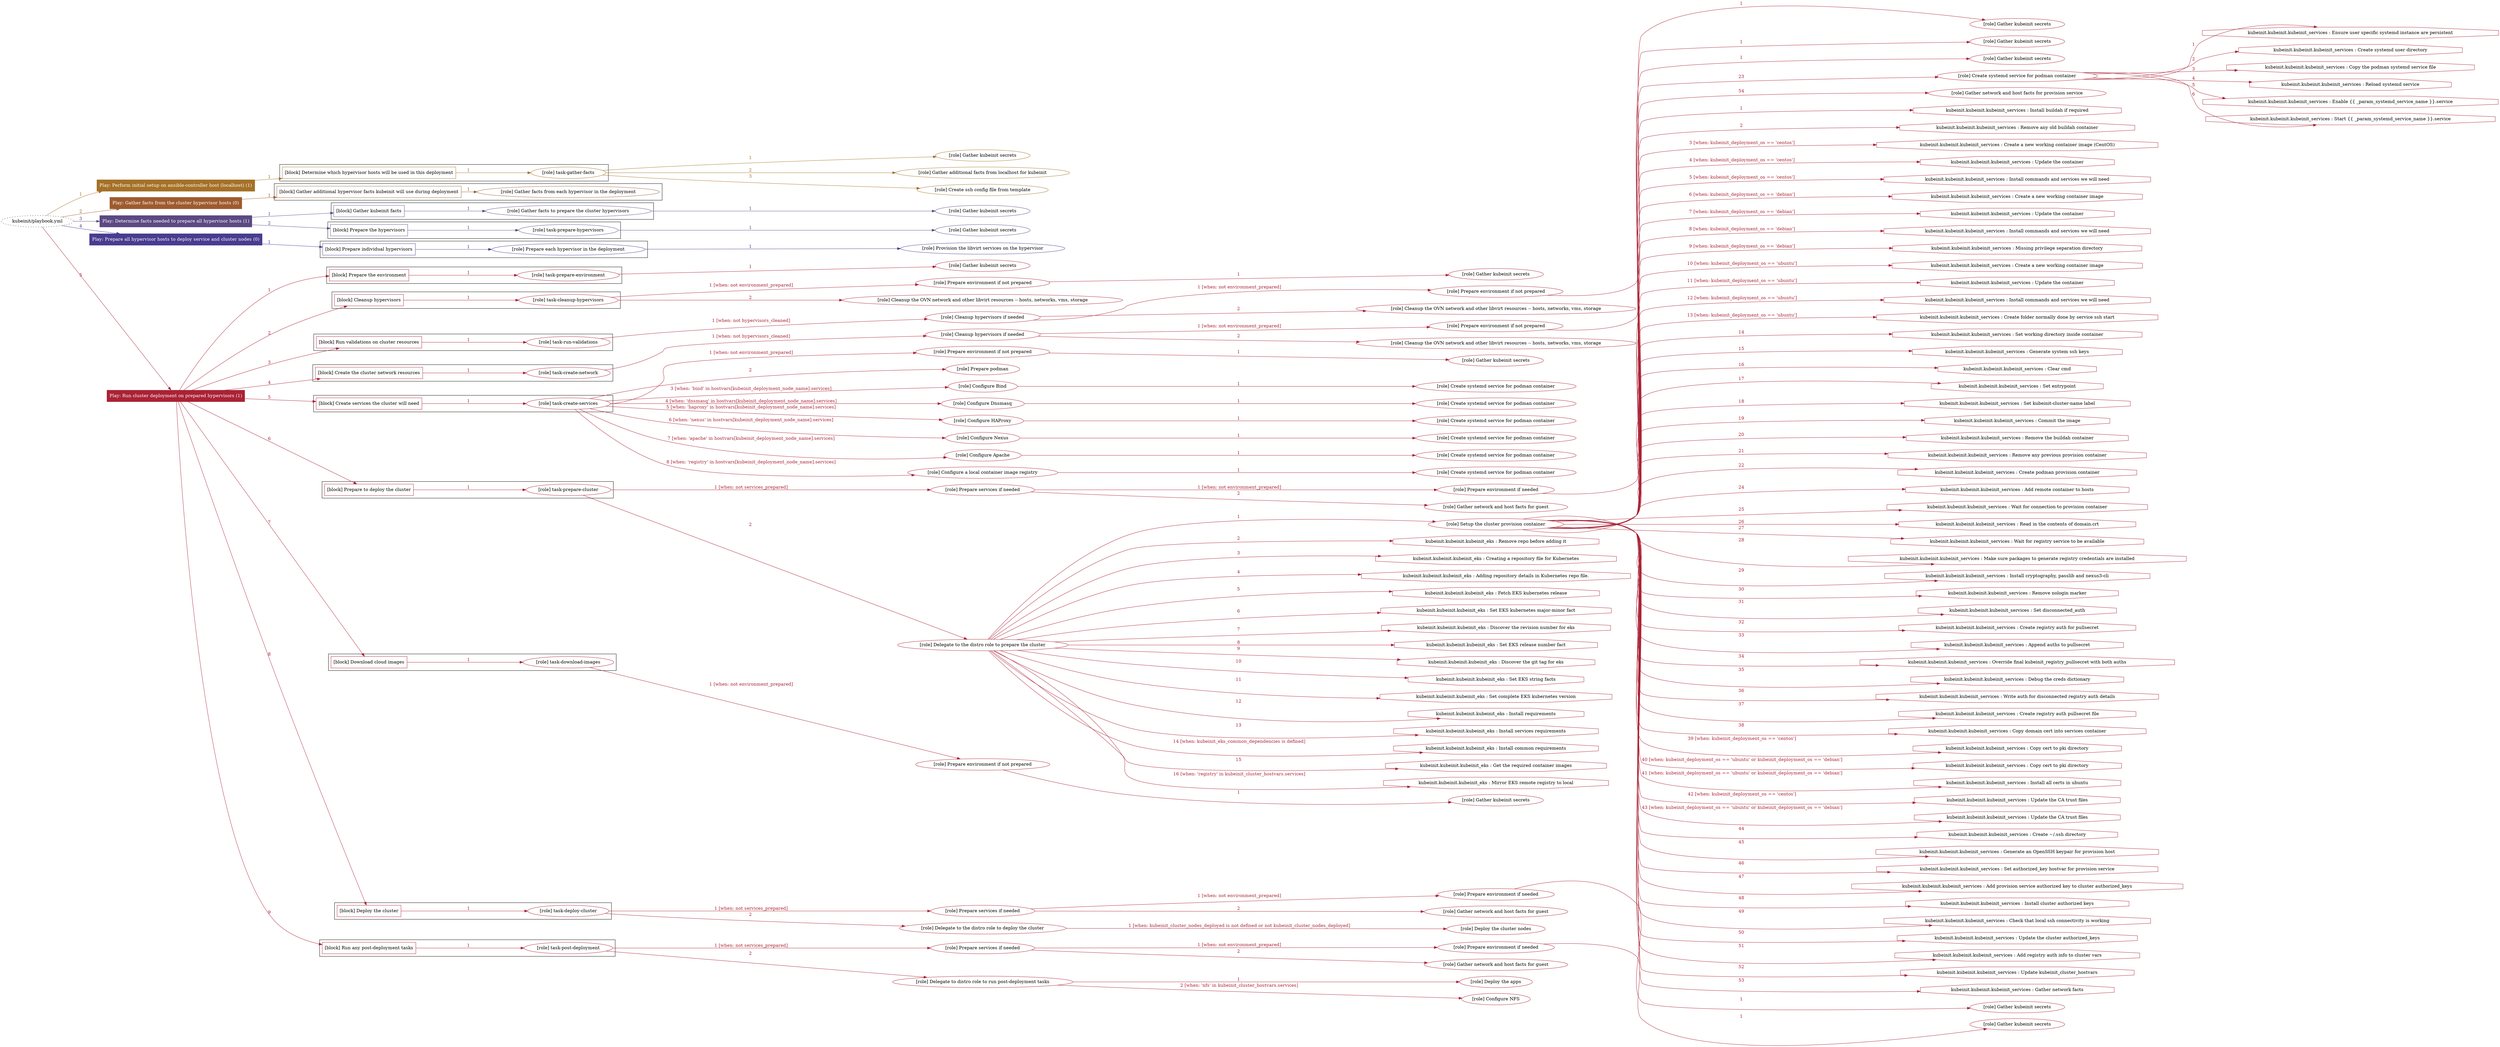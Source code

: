 digraph {
	graph [concentrate=true ordering=in rankdir=LR ratio=fill]
	edge [esep=5 sep=10]
	"kubeinit/playbook.yml" [URL="/home/runner/work/kubeinit/kubeinit/kubeinit/playbook.yml" id=playbook_0d952492 style=dotted]
	play_6cbd9b93 [label="Play: Perform initial setup on ansible-controller host (localhost) (1)" URL="/home/runner/work/kubeinit/kubeinit/kubeinit/playbook.yml" color="#a57127" fontcolor="#ffffff" id=play_6cbd9b93 shape=box style=filled tooltip=localhost]
	"kubeinit/playbook.yml" -> play_6cbd9b93 [label="1 " color="#a57127" fontcolor="#a57127" id=edge_8587bf1b labeltooltip="1 " tooltip="1 "]
	subgraph "Gather kubeinit secrets" {
		role_f4b23fb2 [label="[role] Gather kubeinit secrets" URL="/home/runner/.ansible/collections/ansible_collections/kubeinit/kubeinit/roles/kubeinit_prepare/tasks/build_hypervisors_group.yml" color="#a57127" id=role_f4b23fb2 tooltip="Gather kubeinit secrets"]
	}
	subgraph "Gather additional facts from localhost for kubeinit" {
		role_b4f9e626 [label="[role] Gather additional facts from localhost for kubeinit" URL="/home/runner/.ansible/collections/ansible_collections/kubeinit/kubeinit/roles/kubeinit_prepare/tasks/build_hypervisors_group.yml" color="#a57127" id=role_b4f9e626 tooltip="Gather additional facts from localhost for kubeinit"]
	}
	subgraph "Create ssh config file from template" {
		role_9f935d9b [label="[role] Create ssh config file from template" URL="/home/runner/.ansible/collections/ansible_collections/kubeinit/kubeinit/roles/kubeinit_prepare/tasks/build_hypervisors_group.yml" color="#a57127" id=role_9f935d9b tooltip="Create ssh config file from template"]
	}
	subgraph "task-gather-facts" {
		role_ae78f6f3 [label="[role] task-gather-facts" URL="/home/runner/work/kubeinit/kubeinit/kubeinit/playbook.yml" color="#a57127" id=role_ae78f6f3 tooltip="task-gather-facts"]
		role_ae78f6f3 -> role_f4b23fb2 [label="1 " color="#a57127" fontcolor="#a57127" id=edge_5ffc74e3 labeltooltip="1 " tooltip="1 "]
		role_ae78f6f3 -> role_b4f9e626 [label="2 " color="#a57127" fontcolor="#a57127" id=edge_58f23639 labeltooltip="2 " tooltip="2 "]
		role_ae78f6f3 -> role_9f935d9b [label="3 " color="#a57127" fontcolor="#a57127" id=edge_6644e14c labeltooltip="3 " tooltip="3 "]
	}
	subgraph "Play: Perform initial setup on ansible-controller host (localhost) (1)" {
		play_6cbd9b93 -> block_0083f917 [label=1 color="#a57127" fontcolor="#a57127" id=edge_42160031 labeltooltip=1 tooltip=1]
		subgraph cluster_block_0083f917 {
			block_0083f917 [label="[block] Determine which hypervisor hosts will be used in this deployment" URL="/home/runner/work/kubeinit/kubeinit/kubeinit/playbook.yml" color="#a57127" id=block_0083f917 labeltooltip="Determine which hypervisor hosts will be used in this deployment" shape=box tooltip="Determine which hypervisor hosts will be used in this deployment"]
			block_0083f917 -> role_ae78f6f3 [label="1 " color="#a57127" fontcolor="#a57127" id=edge_cdbccdfb labeltooltip="1 " tooltip="1 "]
		}
	}
	play_7de3d59a [label="Play: Gather facts from the cluster hypervisor hosts (0)" URL="/home/runner/work/kubeinit/kubeinit/kubeinit/playbook.yml" color="#9e5b2e" fontcolor="#ffffff" id=play_7de3d59a shape=box style=filled tooltip="Play: Gather facts from the cluster hypervisor hosts (0)"]
	"kubeinit/playbook.yml" -> play_7de3d59a [label="2 " color="#9e5b2e" fontcolor="#9e5b2e" id=edge_2639f95f labeltooltip="2 " tooltip="2 "]
	subgraph "Gather facts from each hypervisor in the deployment" {
		role_8fac3d1c [label="[role] Gather facts from each hypervisor in the deployment" URL="/home/runner/work/kubeinit/kubeinit/kubeinit/playbook.yml" color="#9e5b2e" id=role_8fac3d1c tooltip="Gather facts from each hypervisor in the deployment"]
	}
	subgraph "Play: Gather facts from the cluster hypervisor hosts (0)" {
		play_7de3d59a -> block_9006f305 [label=1 color="#9e5b2e" fontcolor="#9e5b2e" id=edge_366fd5b3 labeltooltip=1 tooltip=1]
		subgraph cluster_block_9006f305 {
			block_9006f305 [label="[block] Gather additional hypervisor facts kubeinit will use during deployment" URL="/home/runner/work/kubeinit/kubeinit/kubeinit/playbook.yml" color="#9e5b2e" id=block_9006f305 labeltooltip="Gather additional hypervisor facts kubeinit will use during deployment" shape=box tooltip="Gather additional hypervisor facts kubeinit will use during deployment"]
			block_9006f305 -> role_8fac3d1c [label="1 " color="#9e5b2e" fontcolor="#9e5b2e" id=edge_e04f8c2a labeltooltip="1 " tooltip="1 "]
		}
	}
	play_8733676b [label="Play: Determine facts needed to prepare all hypervisor hosts (1)" URL="/home/runner/work/kubeinit/kubeinit/kubeinit/playbook.yml" color="#5b4983" fontcolor="#ffffff" id=play_8733676b shape=box style=filled tooltip=localhost]
	"kubeinit/playbook.yml" -> play_8733676b [label="3 " color="#5b4983" fontcolor="#5b4983" id=edge_da3ad6fd labeltooltip="3 " tooltip="3 "]
	subgraph "Gather kubeinit secrets" {
		role_bdc03a26 [label="[role] Gather kubeinit secrets" URL="/home/runner/.ansible/collections/ansible_collections/kubeinit/kubeinit/roles/kubeinit_prepare/tasks/gather_kubeinit_facts.yml" color="#5b4983" id=role_bdc03a26 tooltip="Gather kubeinit secrets"]
	}
	subgraph "Gather facts to prepare the cluster hypervisors" {
		role_15cf864d [label="[role] Gather facts to prepare the cluster hypervisors" URL="/home/runner/work/kubeinit/kubeinit/kubeinit/playbook.yml" color="#5b4983" id=role_15cf864d tooltip="Gather facts to prepare the cluster hypervisors"]
		role_15cf864d -> role_bdc03a26 [label="1 " color="#5b4983" fontcolor="#5b4983" id=edge_5be99552 labeltooltip="1 " tooltip="1 "]
	}
	subgraph "Gather kubeinit secrets" {
		role_f5fff363 [label="[role] Gather kubeinit secrets" URL="/home/runner/.ansible/collections/ansible_collections/kubeinit/kubeinit/roles/kubeinit_prepare/tasks/gather_kubeinit_facts.yml" color="#5b4983" id=role_f5fff363 tooltip="Gather kubeinit secrets"]
	}
	subgraph "task-prepare-hypervisors" {
		role_97102502 [label="[role] task-prepare-hypervisors" URL="/home/runner/work/kubeinit/kubeinit/kubeinit/playbook.yml" color="#5b4983" id=role_97102502 tooltip="task-prepare-hypervisors"]
		role_97102502 -> role_f5fff363 [label="1 " color="#5b4983" fontcolor="#5b4983" id=edge_249c0944 labeltooltip="1 " tooltip="1 "]
	}
	subgraph "Play: Determine facts needed to prepare all hypervisor hosts (1)" {
		play_8733676b -> block_2cbf4a86 [label=1 color="#5b4983" fontcolor="#5b4983" id=edge_ecbb8984 labeltooltip=1 tooltip=1]
		subgraph cluster_block_2cbf4a86 {
			block_2cbf4a86 [label="[block] Gather kubeinit facts" URL="/home/runner/work/kubeinit/kubeinit/kubeinit/playbook.yml" color="#5b4983" id=block_2cbf4a86 labeltooltip="Gather kubeinit facts" shape=box tooltip="Gather kubeinit facts"]
			block_2cbf4a86 -> role_15cf864d [label="1 " color="#5b4983" fontcolor="#5b4983" id=edge_5896f181 labeltooltip="1 " tooltip="1 "]
		}
		play_8733676b -> block_44097b8b [label=2 color="#5b4983" fontcolor="#5b4983" id=edge_eace0734 labeltooltip=2 tooltip=2]
		subgraph cluster_block_44097b8b {
			block_44097b8b [label="[block] Prepare the hypervisors" URL="/home/runner/work/kubeinit/kubeinit/kubeinit/playbook.yml" color="#5b4983" id=block_44097b8b labeltooltip="Prepare the hypervisors" shape=box tooltip="Prepare the hypervisors"]
			block_44097b8b -> role_97102502 [label="1 " color="#5b4983" fontcolor="#5b4983" id=edge_3066463b labeltooltip="1 " tooltip="1 "]
		}
	}
	play_87e8217b [label="Play: Prepare all hypervisor hosts to deploy service and cluster nodes (0)" URL="/home/runner/work/kubeinit/kubeinit/kubeinit/playbook.yml" color="#483c90" fontcolor="#ffffff" id=play_87e8217b shape=box style=filled tooltip="Play: Prepare all hypervisor hosts to deploy service and cluster nodes (0)"]
	"kubeinit/playbook.yml" -> play_87e8217b [label="4 " color="#483c90" fontcolor="#483c90" id=edge_b3be02d0 labeltooltip="4 " tooltip="4 "]
	subgraph "Provision the libvirt services on the hypervisor" {
		role_d23e5905 [label="[role] Provision the libvirt services on the hypervisor" URL="/home/runner/.ansible/collections/ansible_collections/kubeinit/kubeinit/roles/kubeinit_prepare/tasks/prepare_hypervisor.yml" color="#483c90" id=role_d23e5905 tooltip="Provision the libvirt services on the hypervisor"]
	}
	subgraph "Prepare each hypervisor in the deployment" {
		role_59d83212 [label="[role] Prepare each hypervisor in the deployment" URL="/home/runner/work/kubeinit/kubeinit/kubeinit/playbook.yml" color="#483c90" id=role_59d83212 tooltip="Prepare each hypervisor in the deployment"]
		role_59d83212 -> role_d23e5905 [label="1 " color="#483c90" fontcolor="#483c90" id=edge_4ad1f631 labeltooltip="1 " tooltip="1 "]
	}
	subgraph "Play: Prepare all hypervisor hosts to deploy service and cluster nodes (0)" {
		play_87e8217b -> block_f9332257 [label=1 color="#483c90" fontcolor="#483c90" id=edge_936b351d labeltooltip=1 tooltip=1]
		subgraph cluster_block_f9332257 {
			block_f9332257 [label="[block] Prepare individual hypervisors" URL="/home/runner/work/kubeinit/kubeinit/kubeinit/playbook.yml" color="#483c90" id=block_f9332257 labeltooltip="Prepare individual hypervisors" shape=box tooltip="Prepare individual hypervisors"]
			block_f9332257 -> role_59d83212 [label="1 " color="#483c90" fontcolor="#483c90" id=edge_e34844c9 labeltooltip="1 " tooltip="1 "]
		}
	}
	play_5a8dbb5f [label="Play: Run cluster deployment on prepared hypervisors (1)" URL="/home/runner/work/kubeinit/kubeinit/kubeinit/playbook.yml" color="#aa2235" fontcolor="#ffffff" id=play_5a8dbb5f shape=box style=filled tooltip=localhost]
	"kubeinit/playbook.yml" -> play_5a8dbb5f [label="5 " color="#aa2235" fontcolor="#aa2235" id=edge_d672d1a9 labeltooltip="5 " tooltip="5 "]
	subgraph "Gather kubeinit secrets" {
		role_5a67dfb5 [label="[role] Gather kubeinit secrets" URL="/home/runner/.ansible/collections/ansible_collections/kubeinit/kubeinit/roles/kubeinit_prepare/tasks/gather_kubeinit_facts.yml" color="#aa2235" id=role_5a67dfb5 tooltip="Gather kubeinit secrets"]
	}
	subgraph "task-prepare-environment" {
		role_a3b3c70b [label="[role] task-prepare-environment" URL="/home/runner/work/kubeinit/kubeinit/kubeinit/playbook.yml" color="#aa2235" id=role_a3b3c70b tooltip="task-prepare-environment"]
		role_a3b3c70b -> role_5a67dfb5 [label="1 " color="#aa2235" fontcolor="#aa2235" id=edge_2fcfc101 labeltooltip="1 " tooltip="1 "]
	}
	subgraph "Gather kubeinit secrets" {
		role_5e32d574 [label="[role] Gather kubeinit secrets" URL="/home/runner/.ansible/collections/ansible_collections/kubeinit/kubeinit/roles/kubeinit_prepare/tasks/gather_kubeinit_facts.yml" color="#aa2235" id=role_5e32d574 tooltip="Gather kubeinit secrets"]
	}
	subgraph "Prepare environment if not prepared" {
		role_9e7fb683 [label="[role] Prepare environment if not prepared" URL="/home/runner/.ansible/collections/ansible_collections/kubeinit/kubeinit/roles/kubeinit_prepare/tasks/cleanup_hypervisors.yml" color="#aa2235" id=role_9e7fb683 tooltip="Prepare environment if not prepared"]
		role_9e7fb683 -> role_5e32d574 [label="1 " color="#aa2235" fontcolor="#aa2235" id=edge_2218f229 labeltooltip="1 " tooltip="1 "]
	}
	subgraph "Cleanup the OVN network and other libvirt resources -- hosts, networks, vms, storage" {
		role_93fae65c [label="[role] Cleanup the OVN network and other libvirt resources -- hosts, networks, vms, storage" URL="/home/runner/.ansible/collections/ansible_collections/kubeinit/kubeinit/roles/kubeinit_prepare/tasks/cleanup_hypervisors.yml" color="#aa2235" id=role_93fae65c tooltip="Cleanup the OVN network and other libvirt resources -- hosts, networks, vms, storage"]
	}
	subgraph "task-cleanup-hypervisors" {
		role_6f270364 [label="[role] task-cleanup-hypervisors" URL="/home/runner/work/kubeinit/kubeinit/kubeinit/playbook.yml" color="#aa2235" id=role_6f270364 tooltip="task-cleanup-hypervisors"]
		role_6f270364 -> role_9e7fb683 [label="1 [when: not environment_prepared]" color="#aa2235" fontcolor="#aa2235" id=edge_6a858f53 labeltooltip="1 [when: not environment_prepared]" tooltip="1 [when: not environment_prepared]"]
		role_6f270364 -> role_93fae65c [label="2 " color="#aa2235" fontcolor="#aa2235" id=edge_54f423c1 labeltooltip="2 " tooltip="2 "]
	}
	subgraph "Gather kubeinit secrets" {
		role_4f590382 [label="[role] Gather kubeinit secrets" URL="/home/runner/.ansible/collections/ansible_collections/kubeinit/kubeinit/roles/kubeinit_prepare/tasks/gather_kubeinit_facts.yml" color="#aa2235" id=role_4f590382 tooltip="Gather kubeinit secrets"]
	}
	subgraph "Prepare environment if not prepared" {
		role_2e486c2c [label="[role] Prepare environment if not prepared" URL="/home/runner/.ansible/collections/ansible_collections/kubeinit/kubeinit/roles/kubeinit_prepare/tasks/cleanup_hypervisors.yml" color="#aa2235" id=role_2e486c2c tooltip="Prepare environment if not prepared"]
		role_2e486c2c -> role_4f590382 [label="1 " color="#aa2235" fontcolor="#aa2235" id=edge_ffae43fe labeltooltip="1 " tooltip="1 "]
	}
	subgraph "Cleanup the OVN network and other libvirt resources -- hosts, networks, vms, storage" {
		role_a2648f4d [label="[role] Cleanup the OVN network and other libvirt resources -- hosts, networks, vms, storage" URL="/home/runner/.ansible/collections/ansible_collections/kubeinit/kubeinit/roles/kubeinit_prepare/tasks/cleanup_hypervisors.yml" color="#aa2235" id=role_a2648f4d tooltip="Cleanup the OVN network and other libvirt resources -- hosts, networks, vms, storage"]
	}
	subgraph "Cleanup hypervisors if needed" {
		role_c234b5bc [label="[role] Cleanup hypervisors if needed" URL="/home/runner/.ansible/collections/ansible_collections/kubeinit/kubeinit/roles/kubeinit_validations/tasks/main.yml" color="#aa2235" id=role_c234b5bc tooltip="Cleanup hypervisors if needed"]
		role_c234b5bc -> role_2e486c2c [label="1 [when: not environment_prepared]" color="#aa2235" fontcolor="#aa2235" id=edge_6399a1cb labeltooltip="1 [when: not environment_prepared]" tooltip="1 [when: not environment_prepared]"]
		role_c234b5bc -> role_a2648f4d [label="2 " color="#aa2235" fontcolor="#aa2235" id=edge_c77bf542 labeltooltip="2 " tooltip="2 "]
	}
	subgraph "task-run-validations" {
		role_ae467fad [label="[role] task-run-validations" URL="/home/runner/work/kubeinit/kubeinit/kubeinit/playbook.yml" color="#aa2235" id=role_ae467fad tooltip="task-run-validations"]
		role_ae467fad -> role_c234b5bc [label="1 [when: not hypervisors_cleaned]" color="#aa2235" fontcolor="#aa2235" id=edge_5b1aba9c labeltooltip="1 [when: not hypervisors_cleaned]" tooltip="1 [when: not hypervisors_cleaned]"]
	}
	subgraph "Gather kubeinit secrets" {
		role_36c46db4 [label="[role] Gather kubeinit secrets" URL="/home/runner/.ansible/collections/ansible_collections/kubeinit/kubeinit/roles/kubeinit_prepare/tasks/gather_kubeinit_facts.yml" color="#aa2235" id=role_36c46db4 tooltip="Gather kubeinit secrets"]
	}
	subgraph "Prepare environment if not prepared" {
		role_03b47d13 [label="[role] Prepare environment if not prepared" URL="/home/runner/.ansible/collections/ansible_collections/kubeinit/kubeinit/roles/kubeinit_prepare/tasks/cleanup_hypervisors.yml" color="#aa2235" id=role_03b47d13 tooltip="Prepare environment if not prepared"]
		role_03b47d13 -> role_36c46db4 [label="1 " color="#aa2235" fontcolor="#aa2235" id=edge_a47d1476 labeltooltip="1 " tooltip="1 "]
	}
	subgraph "Cleanup the OVN network and other libvirt resources -- hosts, networks, vms, storage" {
		role_c0ba84a4 [label="[role] Cleanup the OVN network and other libvirt resources -- hosts, networks, vms, storage" URL="/home/runner/.ansible/collections/ansible_collections/kubeinit/kubeinit/roles/kubeinit_prepare/tasks/cleanup_hypervisors.yml" color="#aa2235" id=role_c0ba84a4 tooltip="Cleanup the OVN network and other libvirt resources -- hosts, networks, vms, storage"]
	}
	subgraph "Cleanup hypervisors if needed" {
		role_322b109f [label="[role] Cleanup hypervisors if needed" URL="/home/runner/.ansible/collections/ansible_collections/kubeinit/kubeinit/roles/kubeinit_libvirt/tasks/create_network.yml" color="#aa2235" id=role_322b109f tooltip="Cleanup hypervisors if needed"]
		role_322b109f -> role_03b47d13 [label="1 [when: not environment_prepared]" color="#aa2235" fontcolor="#aa2235" id=edge_5e9df9fa labeltooltip="1 [when: not environment_prepared]" tooltip="1 [when: not environment_prepared]"]
		role_322b109f -> role_c0ba84a4 [label="2 " color="#aa2235" fontcolor="#aa2235" id=edge_23c4f3a1 labeltooltip="2 " tooltip="2 "]
	}
	subgraph "task-create-network" {
		role_a13ded1f [label="[role] task-create-network" URL="/home/runner/work/kubeinit/kubeinit/kubeinit/playbook.yml" color="#aa2235" id=role_a13ded1f tooltip="task-create-network"]
		role_a13ded1f -> role_322b109f [label="1 [when: not hypervisors_cleaned]" color="#aa2235" fontcolor="#aa2235" id=edge_8ebf2a2c labeltooltip="1 [when: not hypervisors_cleaned]" tooltip="1 [when: not hypervisors_cleaned]"]
	}
	subgraph "Gather kubeinit secrets" {
		role_a914ac2a [label="[role] Gather kubeinit secrets" URL="/home/runner/.ansible/collections/ansible_collections/kubeinit/kubeinit/roles/kubeinit_prepare/tasks/gather_kubeinit_facts.yml" color="#aa2235" id=role_a914ac2a tooltip="Gather kubeinit secrets"]
	}
	subgraph "Prepare environment if not prepared" {
		role_72f8b75f [label="[role] Prepare environment if not prepared" URL="/home/runner/.ansible/collections/ansible_collections/kubeinit/kubeinit/roles/kubeinit_services/tasks/main.yml" color="#aa2235" id=role_72f8b75f tooltip="Prepare environment if not prepared"]
		role_72f8b75f -> role_a914ac2a [label="1 " color="#aa2235" fontcolor="#aa2235" id=edge_8f1a7d06 labeltooltip="1 " tooltip="1 "]
	}
	subgraph "Prepare podman" {
		role_c7be63bb [label="[role] Prepare podman" URL="/home/runner/.ansible/collections/ansible_collections/kubeinit/kubeinit/roles/kubeinit_services/tasks/00_create_service_pod.yml" color="#aa2235" id=role_c7be63bb tooltip="Prepare podman"]
	}
	subgraph "Create systemd service for podman container" {
		role_39e49f77 [label="[role] Create systemd service for podman container" URL="/home/runner/.ansible/collections/ansible_collections/kubeinit/kubeinit/roles/kubeinit_bind/tasks/main.yml" color="#aa2235" id=role_39e49f77 tooltip="Create systemd service for podman container"]
	}
	subgraph "Configure Bind" {
		role_fb40e22b [label="[role] Configure Bind" URL="/home/runner/.ansible/collections/ansible_collections/kubeinit/kubeinit/roles/kubeinit_services/tasks/start_services_containers.yml" color="#aa2235" id=role_fb40e22b tooltip="Configure Bind"]
		role_fb40e22b -> role_39e49f77 [label="1 " color="#aa2235" fontcolor="#aa2235" id=edge_2290929d labeltooltip="1 " tooltip="1 "]
	}
	subgraph "Create systemd service for podman container" {
		role_6dade5b4 [label="[role] Create systemd service for podman container" URL="/home/runner/.ansible/collections/ansible_collections/kubeinit/kubeinit/roles/kubeinit_dnsmasq/tasks/main.yml" color="#aa2235" id=role_6dade5b4 tooltip="Create systemd service for podman container"]
	}
	subgraph "Configure Dnsmasq" {
		role_c59ecbb1 [label="[role] Configure Dnsmasq" URL="/home/runner/.ansible/collections/ansible_collections/kubeinit/kubeinit/roles/kubeinit_services/tasks/start_services_containers.yml" color="#aa2235" id=role_c59ecbb1 tooltip="Configure Dnsmasq"]
		role_c59ecbb1 -> role_6dade5b4 [label="1 " color="#aa2235" fontcolor="#aa2235" id=edge_3468eb28 labeltooltip="1 " tooltip="1 "]
	}
	subgraph "Create systemd service for podman container" {
		role_5ea74076 [label="[role] Create systemd service for podman container" URL="/home/runner/.ansible/collections/ansible_collections/kubeinit/kubeinit/roles/kubeinit_haproxy/tasks/main.yml" color="#aa2235" id=role_5ea74076 tooltip="Create systemd service for podman container"]
	}
	subgraph "Configure HAProxy" {
		role_e7c3a238 [label="[role] Configure HAProxy" URL="/home/runner/.ansible/collections/ansible_collections/kubeinit/kubeinit/roles/kubeinit_services/tasks/start_services_containers.yml" color="#aa2235" id=role_e7c3a238 tooltip="Configure HAProxy"]
		role_e7c3a238 -> role_5ea74076 [label="1 " color="#aa2235" fontcolor="#aa2235" id=edge_4c65beab labeltooltip="1 " tooltip="1 "]
	}
	subgraph "Create systemd service for podman container" {
		role_322a1489 [label="[role] Create systemd service for podman container" URL="/home/runner/.ansible/collections/ansible_collections/kubeinit/kubeinit/roles/kubeinit_nexus/tasks/main.yml" color="#aa2235" id=role_322a1489 tooltip="Create systemd service for podman container"]
	}
	subgraph "Configure Nexus" {
		role_c7ceeedf [label="[role] Configure Nexus" URL="/home/runner/.ansible/collections/ansible_collections/kubeinit/kubeinit/roles/kubeinit_services/tasks/start_services_containers.yml" color="#aa2235" id=role_c7ceeedf tooltip="Configure Nexus"]
		role_c7ceeedf -> role_322a1489 [label="1 " color="#aa2235" fontcolor="#aa2235" id=edge_0e3229d0 labeltooltip="1 " tooltip="1 "]
	}
	subgraph "Create systemd service for podman container" {
		role_6636309e [label="[role] Create systemd service for podman container" URL="/home/runner/.ansible/collections/ansible_collections/kubeinit/kubeinit/roles/kubeinit_apache/tasks/main.yml" color="#aa2235" id=role_6636309e tooltip="Create systemd service for podman container"]
	}
	subgraph "Configure Apache" {
		role_2db3fc7e [label="[role] Configure Apache" URL="/home/runner/.ansible/collections/ansible_collections/kubeinit/kubeinit/roles/kubeinit_services/tasks/start_services_containers.yml" color="#aa2235" id=role_2db3fc7e tooltip="Configure Apache"]
		role_2db3fc7e -> role_6636309e [label="1 " color="#aa2235" fontcolor="#aa2235" id=edge_da01c740 labeltooltip="1 " tooltip="1 "]
	}
	subgraph "Create systemd service for podman container" {
		role_e5e03e29 [label="[role] Create systemd service for podman container" URL="/home/runner/.ansible/collections/ansible_collections/kubeinit/kubeinit/roles/kubeinit_registry/tasks/main.yml" color="#aa2235" id=role_e5e03e29 tooltip="Create systemd service for podman container"]
	}
	subgraph "Configure a local container image registry" {
		role_a2a6c7ca [label="[role] Configure a local container image registry" URL="/home/runner/.ansible/collections/ansible_collections/kubeinit/kubeinit/roles/kubeinit_services/tasks/start_services_containers.yml" color="#aa2235" id=role_a2a6c7ca tooltip="Configure a local container image registry"]
		role_a2a6c7ca -> role_e5e03e29 [label="1 " color="#aa2235" fontcolor="#aa2235" id=edge_b23043c3 labeltooltip="1 " tooltip="1 "]
	}
	subgraph "task-create-services" {
		role_a4ec920c [label="[role] task-create-services" URL="/home/runner/work/kubeinit/kubeinit/kubeinit/playbook.yml" color="#aa2235" id=role_a4ec920c tooltip="task-create-services"]
		role_a4ec920c -> role_72f8b75f [label="1 [when: not environment_prepared]" color="#aa2235" fontcolor="#aa2235" id=edge_487bde51 labeltooltip="1 [when: not environment_prepared]" tooltip="1 [when: not environment_prepared]"]
		role_a4ec920c -> role_c7be63bb [label="2 " color="#aa2235" fontcolor="#aa2235" id=edge_69e399c4 labeltooltip="2 " tooltip="2 "]
		role_a4ec920c -> role_fb40e22b [label="3 [when: 'bind' in hostvars[kubeinit_deployment_node_name].services]" color="#aa2235" fontcolor="#aa2235" id=edge_b97fe2c7 labeltooltip="3 [when: 'bind' in hostvars[kubeinit_deployment_node_name].services]" tooltip="3 [when: 'bind' in hostvars[kubeinit_deployment_node_name].services]"]
		role_a4ec920c -> role_c59ecbb1 [label="4 [when: 'dnsmasq' in hostvars[kubeinit_deployment_node_name].services]" color="#aa2235" fontcolor="#aa2235" id=edge_4a6e8d27 labeltooltip="4 [when: 'dnsmasq' in hostvars[kubeinit_deployment_node_name].services]" tooltip="4 [when: 'dnsmasq' in hostvars[kubeinit_deployment_node_name].services]"]
		role_a4ec920c -> role_e7c3a238 [label="5 [when: 'haproxy' in hostvars[kubeinit_deployment_node_name].services]" color="#aa2235" fontcolor="#aa2235" id=edge_7045676e labeltooltip="5 [when: 'haproxy' in hostvars[kubeinit_deployment_node_name].services]" tooltip="5 [when: 'haproxy' in hostvars[kubeinit_deployment_node_name].services]"]
		role_a4ec920c -> role_c7ceeedf [label="6 [when: 'nexus' in hostvars[kubeinit_deployment_node_name].services]" color="#aa2235" fontcolor="#aa2235" id=edge_e27ae964 labeltooltip="6 [when: 'nexus' in hostvars[kubeinit_deployment_node_name].services]" tooltip="6 [when: 'nexus' in hostvars[kubeinit_deployment_node_name].services]"]
		role_a4ec920c -> role_2db3fc7e [label="7 [when: 'apache' in hostvars[kubeinit_deployment_node_name].services]" color="#aa2235" fontcolor="#aa2235" id=edge_30ccd8c5 labeltooltip="7 [when: 'apache' in hostvars[kubeinit_deployment_node_name].services]" tooltip="7 [when: 'apache' in hostvars[kubeinit_deployment_node_name].services]"]
		role_a4ec920c -> role_a2a6c7ca [label="8 [when: 'registry' in hostvars[kubeinit_deployment_node_name].services]" color="#aa2235" fontcolor="#aa2235" id=edge_2c38b5e1 labeltooltip="8 [when: 'registry' in hostvars[kubeinit_deployment_node_name].services]" tooltip="8 [when: 'registry' in hostvars[kubeinit_deployment_node_name].services]"]
	}
	subgraph "Gather kubeinit secrets" {
		role_c61b6901 [label="[role] Gather kubeinit secrets" URL="/home/runner/.ansible/collections/ansible_collections/kubeinit/kubeinit/roles/kubeinit_prepare/tasks/gather_kubeinit_facts.yml" color="#aa2235" id=role_c61b6901 tooltip="Gather kubeinit secrets"]
	}
	subgraph "Prepare environment if needed" {
		role_21819dda [label="[role] Prepare environment if needed" URL="/home/runner/.ansible/collections/ansible_collections/kubeinit/kubeinit/roles/kubeinit_services/tasks/prepare_services.yml" color="#aa2235" id=role_21819dda tooltip="Prepare environment if needed"]
		role_21819dda -> role_c61b6901 [label="1 " color="#aa2235" fontcolor="#aa2235" id=edge_59005cf7 labeltooltip="1 " tooltip="1 "]
	}
	subgraph "Gather network and host facts for guest" {
		role_8db6d179 [label="[role] Gather network and host facts for guest" URL="/home/runner/.ansible/collections/ansible_collections/kubeinit/kubeinit/roles/kubeinit_services/tasks/prepare_services.yml" color="#aa2235" id=role_8db6d179 tooltip="Gather network and host facts for guest"]
	}
	subgraph "Prepare services if needed" {
		role_e373fc4f [label="[role] Prepare services if needed" URL="/home/runner/.ansible/collections/ansible_collections/kubeinit/kubeinit/roles/kubeinit_prepare/tasks/prepare_cluster.yml" color="#aa2235" id=role_e373fc4f tooltip="Prepare services if needed"]
		role_e373fc4f -> role_21819dda [label="1 [when: not environment_prepared]" color="#aa2235" fontcolor="#aa2235" id=edge_d8bbdafd labeltooltip="1 [when: not environment_prepared]" tooltip="1 [when: not environment_prepared]"]
		role_e373fc4f -> role_8db6d179 [label="2 " color="#aa2235" fontcolor="#aa2235" id=edge_2db83b7e labeltooltip="2 " tooltip="2 "]
	}
	subgraph "Create systemd service for podman container" {
		role_c351c4a0 [label="[role] Create systemd service for podman container" URL="/home/runner/.ansible/collections/ansible_collections/kubeinit/kubeinit/roles/kubeinit_services/tasks/create_provision_container.yml" color="#aa2235" id=role_c351c4a0 tooltip="Create systemd service for podman container"]
		task_9bedb27e [label="kubeinit.kubeinit.kubeinit_services : Ensure user specific systemd instance are persistent" URL="/home/runner/.ansible/collections/ansible_collections/kubeinit/kubeinit/roles/kubeinit_services/tasks/create_managed_service.yml" color="#aa2235" id=task_9bedb27e shape=octagon tooltip="kubeinit.kubeinit.kubeinit_services : Ensure user specific systemd instance are persistent"]
		role_c351c4a0 -> task_9bedb27e [label="1 " color="#aa2235" fontcolor="#aa2235" id=edge_1a42ea46 labeltooltip="1 " tooltip="1 "]
		task_127ed6bd [label="kubeinit.kubeinit.kubeinit_services : Create systemd user directory" URL="/home/runner/.ansible/collections/ansible_collections/kubeinit/kubeinit/roles/kubeinit_services/tasks/create_managed_service.yml" color="#aa2235" id=task_127ed6bd shape=octagon tooltip="kubeinit.kubeinit.kubeinit_services : Create systemd user directory"]
		role_c351c4a0 -> task_127ed6bd [label="2 " color="#aa2235" fontcolor="#aa2235" id=edge_bae85cdd labeltooltip="2 " tooltip="2 "]
		task_aa1e5cc0 [label="kubeinit.kubeinit.kubeinit_services : Copy the podman systemd service file" URL="/home/runner/.ansible/collections/ansible_collections/kubeinit/kubeinit/roles/kubeinit_services/tasks/create_managed_service.yml" color="#aa2235" id=task_aa1e5cc0 shape=octagon tooltip="kubeinit.kubeinit.kubeinit_services : Copy the podman systemd service file"]
		role_c351c4a0 -> task_aa1e5cc0 [label="3 " color="#aa2235" fontcolor="#aa2235" id=edge_a6fffdf1 labeltooltip="3 " tooltip="3 "]
		task_dfd89b14 [label="kubeinit.kubeinit.kubeinit_services : Reload systemd service" URL="/home/runner/.ansible/collections/ansible_collections/kubeinit/kubeinit/roles/kubeinit_services/tasks/create_managed_service.yml" color="#aa2235" id=task_dfd89b14 shape=octagon tooltip="kubeinit.kubeinit.kubeinit_services : Reload systemd service"]
		role_c351c4a0 -> task_dfd89b14 [label="4 " color="#aa2235" fontcolor="#aa2235" id=edge_e333c6fc labeltooltip="4 " tooltip="4 "]
		task_da1b9176 [label="kubeinit.kubeinit.kubeinit_services : Enable {{ _param_systemd_service_name }}.service" URL="/home/runner/.ansible/collections/ansible_collections/kubeinit/kubeinit/roles/kubeinit_services/tasks/create_managed_service.yml" color="#aa2235" id=task_da1b9176 shape=octagon tooltip="kubeinit.kubeinit.kubeinit_services : Enable {{ _param_systemd_service_name }}.service"]
		role_c351c4a0 -> task_da1b9176 [label="5 " color="#aa2235" fontcolor="#aa2235" id=edge_00a1731a labeltooltip="5 " tooltip="5 "]
		task_6dbb16e6 [label="kubeinit.kubeinit.kubeinit_services : Start {{ _param_systemd_service_name }}.service" URL="/home/runner/.ansible/collections/ansible_collections/kubeinit/kubeinit/roles/kubeinit_services/tasks/create_managed_service.yml" color="#aa2235" id=task_6dbb16e6 shape=octagon tooltip="kubeinit.kubeinit.kubeinit_services : Start {{ _param_systemd_service_name }}.service"]
		role_c351c4a0 -> task_6dbb16e6 [label="6 " color="#aa2235" fontcolor="#aa2235" id=edge_e1df7cbe labeltooltip="6 " tooltip="6 "]
	}
	subgraph "Gather network and host facts for provision service" {
		role_f00d20c7 [label="[role] Gather network and host facts for provision service" URL="/home/runner/.ansible/collections/ansible_collections/kubeinit/kubeinit/roles/kubeinit_services/tasks/create_provision_container.yml" color="#aa2235" id=role_f00d20c7 tooltip="Gather network and host facts for provision service"]
	}
	subgraph "Setup the cluster provision container" {
		role_cfb821cb [label="[role] Setup the cluster provision container" URL="/home/runner/.ansible/collections/ansible_collections/kubeinit/kubeinit/roles/kubeinit_eks/tasks/prepare_cluster.yml" color="#aa2235" id=role_cfb821cb tooltip="Setup the cluster provision container"]
		task_5b8204b7 [label="kubeinit.kubeinit.kubeinit_services : Install buildah if required" URL="/home/runner/.ansible/collections/ansible_collections/kubeinit/kubeinit/roles/kubeinit_services/tasks/create_provision_container.yml" color="#aa2235" id=task_5b8204b7 shape=octagon tooltip="kubeinit.kubeinit.kubeinit_services : Install buildah if required"]
		role_cfb821cb -> task_5b8204b7 [label="1 " color="#aa2235" fontcolor="#aa2235" id=edge_9517fad9 labeltooltip="1 " tooltip="1 "]
		task_9e8702d6 [label="kubeinit.kubeinit.kubeinit_services : Remove any old buildah container" URL="/home/runner/.ansible/collections/ansible_collections/kubeinit/kubeinit/roles/kubeinit_services/tasks/create_provision_container.yml" color="#aa2235" id=task_9e8702d6 shape=octagon tooltip="kubeinit.kubeinit.kubeinit_services : Remove any old buildah container"]
		role_cfb821cb -> task_9e8702d6 [label="2 " color="#aa2235" fontcolor="#aa2235" id=edge_cb6cb9af labeltooltip="2 " tooltip="2 "]
		task_452eb85b [label="kubeinit.kubeinit.kubeinit_services : Create a new working container image (CentOS)" URL="/home/runner/.ansible/collections/ansible_collections/kubeinit/kubeinit/roles/kubeinit_services/tasks/create_provision_container.yml" color="#aa2235" id=task_452eb85b shape=octagon tooltip="kubeinit.kubeinit.kubeinit_services : Create a new working container image (CentOS)"]
		role_cfb821cb -> task_452eb85b [label="3 [when: kubeinit_deployment_os == 'centos']" color="#aa2235" fontcolor="#aa2235" id=edge_f3f8922c labeltooltip="3 [when: kubeinit_deployment_os == 'centos']" tooltip="3 [when: kubeinit_deployment_os == 'centos']"]
		task_14875ab9 [label="kubeinit.kubeinit.kubeinit_services : Update the container" URL="/home/runner/.ansible/collections/ansible_collections/kubeinit/kubeinit/roles/kubeinit_services/tasks/create_provision_container.yml" color="#aa2235" id=task_14875ab9 shape=octagon tooltip="kubeinit.kubeinit.kubeinit_services : Update the container"]
		role_cfb821cb -> task_14875ab9 [label="4 [when: kubeinit_deployment_os == 'centos']" color="#aa2235" fontcolor="#aa2235" id=edge_5518c6d3 labeltooltip="4 [when: kubeinit_deployment_os == 'centos']" tooltip="4 [when: kubeinit_deployment_os == 'centos']"]
		task_282eae56 [label="kubeinit.kubeinit.kubeinit_services : Install commands and services we will need" URL="/home/runner/.ansible/collections/ansible_collections/kubeinit/kubeinit/roles/kubeinit_services/tasks/create_provision_container.yml" color="#aa2235" id=task_282eae56 shape=octagon tooltip="kubeinit.kubeinit.kubeinit_services : Install commands and services we will need"]
		role_cfb821cb -> task_282eae56 [label="5 [when: kubeinit_deployment_os == 'centos']" color="#aa2235" fontcolor="#aa2235" id=edge_910fc1a3 labeltooltip="5 [when: kubeinit_deployment_os == 'centos']" tooltip="5 [when: kubeinit_deployment_os == 'centos']"]
		task_d4ceabad [label="kubeinit.kubeinit.kubeinit_services : Create a new working container image" URL="/home/runner/.ansible/collections/ansible_collections/kubeinit/kubeinit/roles/kubeinit_services/tasks/create_provision_container.yml" color="#aa2235" id=task_d4ceabad shape=octagon tooltip="kubeinit.kubeinit.kubeinit_services : Create a new working container image"]
		role_cfb821cb -> task_d4ceabad [label="6 [when: kubeinit_deployment_os == 'debian']" color="#aa2235" fontcolor="#aa2235" id=edge_b01f4e96 labeltooltip="6 [when: kubeinit_deployment_os == 'debian']" tooltip="6 [when: kubeinit_deployment_os == 'debian']"]
		task_b43f970a [label="kubeinit.kubeinit.kubeinit_services : Update the container" URL="/home/runner/.ansible/collections/ansible_collections/kubeinit/kubeinit/roles/kubeinit_services/tasks/create_provision_container.yml" color="#aa2235" id=task_b43f970a shape=octagon tooltip="kubeinit.kubeinit.kubeinit_services : Update the container"]
		role_cfb821cb -> task_b43f970a [label="7 [when: kubeinit_deployment_os == 'debian']" color="#aa2235" fontcolor="#aa2235" id=edge_f6c02ccf labeltooltip="7 [when: kubeinit_deployment_os == 'debian']" tooltip="7 [when: kubeinit_deployment_os == 'debian']"]
		task_00b12376 [label="kubeinit.kubeinit.kubeinit_services : Install commands and services we will need" URL="/home/runner/.ansible/collections/ansible_collections/kubeinit/kubeinit/roles/kubeinit_services/tasks/create_provision_container.yml" color="#aa2235" id=task_00b12376 shape=octagon tooltip="kubeinit.kubeinit.kubeinit_services : Install commands and services we will need"]
		role_cfb821cb -> task_00b12376 [label="8 [when: kubeinit_deployment_os == 'debian']" color="#aa2235" fontcolor="#aa2235" id=edge_41d0bfc9 labeltooltip="8 [when: kubeinit_deployment_os == 'debian']" tooltip="8 [when: kubeinit_deployment_os == 'debian']"]
		task_4217e9e3 [label="kubeinit.kubeinit.kubeinit_services : Missing privilege separation directory" URL="/home/runner/.ansible/collections/ansible_collections/kubeinit/kubeinit/roles/kubeinit_services/tasks/create_provision_container.yml" color="#aa2235" id=task_4217e9e3 shape=octagon tooltip="kubeinit.kubeinit.kubeinit_services : Missing privilege separation directory"]
		role_cfb821cb -> task_4217e9e3 [label="9 [when: kubeinit_deployment_os == 'debian']" color="#aa2235" fontcolor="#aa2235" id=edge_879d1a27 labeltooltip="9 [when: kubeinit_deployment_os == 'debian']" tooltip="9 [when: kubeinit_deployment_os == 'debian']"]
		task_93b87e0c [label="kubeinit.kubeinit.kubeinit_services : Create a new working container image" URL="/home/runner/.ansible/collections/ansible_collections/kubeinit/kubeinit/roles/kubeinit_services/tasks/create_provision_container.yml" color="#aa2235" id=task_93b87e0c shape=octagon tooltip="kubeinit.kubeinit.kubeinit_services : Create a new working container image"]
		role_cfb821cb -> task_93b87e0c [label="10 [when: kubeinit_deployment_os == 'ubuntu']" color="#aa2235" fontcolor="#aa2235" id=edge_acb6d288 labeltooltip="10 [when: kubeinit_deployment_os == 'ubuntu']" tooltip="10 [when: kubeinit_deployment_os == 'ubuntu']"]
		task_781c8b00 [label="kubeinit.kubeinit.kubeinit_services : Update the container" URL="/home/runner/.ansible/collections/ansible_collections/kubeinit/kubeinit/roles/kubeinit_services/tasks/create_provision_container.yml" color="#aa2235" id=task_781c8b00 shape=octagon tooltip="kubeinit.kubeinit.kubeinit_services : Update the container"]
		role_cfb821cb -> task_781c8b00 [label="11 [when: kubeinit_deployment_os == 'ubuntu']" color="#aa2235" fontcolor="#aa2235" id=edge_7988d110 labeltooltip="11 [when: kubeinit_deployment_os == 'ubuntu']" tooltip="11 [when: kubeinit_deployment_os == 'ubuntu']"]
		task_00b6bca6 [label="kubeinit.kubeinit.kubeinit_services : Install commands and services we will need" URL="/home/runner/.ansible/collections/ansible_collections/kubeinit/kubeinit/roles/kubeinit_services/tasks/create_provision_container.yml" color="#aa2235" id=task_00b6bca6 shape=octagon tooltip="kubeinit.kubeinit.kubeinit_services : Install commands and services we will need"]
		role_cfb821cb -> task_00b6bca6 [label="12 [when: kubeinit_deployment_os == 'ubuntu']" color="#aa2235" fontcolor="#aa2235" id=edge_01b296ce labeltooltip="12 [when: kubeinit_deployment_os == 'ubuntu']" tooltip="12 [when: kubeinit_deployment_os == 'ubuntu']"]
		task_3646744d [label="kubeinit.kubeinit.kubeinit_services : Create folder normally done by service ssh start" URL="/home/runner/.ansible/collections/ansible_collections/kubeinit/kubeinit/roles/kubeinit_services/tasks/create_provision_container.yml" color="#aa2235" id=task_3646744d shape=octagon tooltip="kubeinit.kubeinit.kubeinit_services : Create folder normally done by service ssh start"]
		role_cfb821cb -> task_3646744d [label="13 [when: kubeinit_deployment_os == 'ubuntu']" color="#aa2235" fontcolor="#aa2235" id=edge_37e2f8bb labeltooltip="13 [when: kubeinit_deployment_os == 'ubuntu']" tooltip="13 [when: kubeinit_deployment_os == 'ubuntu']"]
		task_9a55f0f6 [label="kubeinit.kubeinit.kubeinit_services : Set working directory inside container" URL="/home/runner/.ansible/collections/ansible_collections/kubeinit/kubeinit/roles/kubeinit_services/tasks/create_provision_container.yml" color="#aa2235" id=task_9a55f0f6 shape=octagon tooltip="kubeinit.kubeinit.kubeinit_services : Set working directory inside container"]
		role_cfb821cb -> task_9a55f0f6 [label="14 " color="#aa2235" fontcolor="#aa2235" id=edge_f70bb606 labeltooltip="14 " tooltip="14 "]
		task_99c8c5fd [label="kubeinit.kubeinit.kubeinit_services : Generate system ssh keys" URL="/home/runner/.ansible/collections/ansible_collections/kubeinit/kubeinit/roles/kubeinit_services/tasks/create_provision_container.yml" color="#aa2235" id=task_99c8c5fd shape=octagon tooltip="kubeinit.kubeinit.kubeinit_services : Generate system ssh keys"]
		role_cfb821cb -> task_99c8c5fd [label="15 " color="#aa2235" fontcolor="#aa2235" id=edge_44c2d432 labeltooltip="15 " tooltip="15 "]
		task_1117c662 [label="kubeinit.kubeinit.kubeinit_services : Clear cmd" URL="/home/runner/.ansible/collections/ansible_collections/kubeinit/kubeinit/roles/kubeinit_services/tasks/create_provision_container.yml" color="#aa2235" id=task_1117c662 shape=octagon tooltip="kubeinit.kubeinit.kubeinit_services : Clear cmd"]
		role_cfb821cb -> task_1117c662 [label="16 " color="#aa2235" fontcolor="#aa2235" id=edge_43973a0b labeltooltip="16 " tooltip="16 "]
		task_2d222e84 [label="kubeinit.kubeinit.kubeinit_services : Set entrypoint" URL="/home/runner/.ansible/collections/ansible_collections/kubeinit/kubeinit/roles/kubeinit_services/tasks/create_provision_container.yml" color="#aa2235" id=task_2d222e84 shape=octagon tooltip="kubeinit.kubeinit.kubeinit_services : Set entrypoint"]
		role_cfb821cb -> task_2d222e84 [label="17 " color="#aa2235" fontcolor="#aa2235" id=edge_7ef7c0b1 labeltooltip="17 " tooltip="17 "]
		task_af88bf8f [label="kubeinit.kubeinit.kubeinit_services : Set kubeinit-cluster-name label" URL="/home/runner/.ansible/collections/ansible_collections/kubeinit/kubeinit/roles/kubeinit_services/tasks/create_provision_container.yml" color="#aa2235" id=task_af88bf8f shape=octagon tooltip="kubeinit.kubeinit.kubeinit_services : Set kubeinit-cluster-name label"]
		role_cfb821cb -> task_af88bf8f [label="18 " color="#aa2235" fontcolor="#aa2235" id=edge_7755e76c labeltooltip="18 " tooltip="18 "]
		task_27b6a088 [label="kubeinit.kubeinit.kubeinit_services : Commit the image" URL="/home/runner/.ansible/collections/ansible_collections/kubeinit/kubeinit/roles/kubeinit_services/tasks/create_provision_container.yml" color="#aa2235" id=task_27b6a088 shape=octagon tooltip="kubeinit.kubeinit.kubeinit_services : Commit the image"]
		role_cfb821cb -> task_27b6a088 [label="19 " color="#aa2235" fontcolor="#aa2235" id=edge_f0956b18 labeltooltip="19 " tooltip="19 "]
		task_4c0b2911 [label="kubeinit.kubeinit.kubeinit_services : Remove the buildah container" URL="/home/runner/.ansible/collections/ansible_collections/kubeinit/kubeinit/roles/kubeinit_services/tasks/create_provision_container.yml" color="#aa2235" id=task_4c0b2911 shape=octagon tooltip="kubeinit.kubeinit.kubeinit_services : Remove the buildah container"]
		role_cfb821cb -> task_4c0b2911 [label="20 " color="#aa2235" fontcolor="#aa2235" id=edge_aef3dac4 labeltooltip="20 " tooltip="20 "]
		task_4d531411 [label="kubeinit.kubeinit.kubeinit_services : Remove any previous provision container" URL="/home/runner/.ansible/collections/ansible_collections/kubeinit/kubeinit/roles/kubeinit_services/tasks/create_provision_container.yml" color="#aa2235" id=task_4d531411 shape=octagon tooltip="kubeinit.kubeinit.kubeinit_services : Remove any previous provision container"]
		role_cfb821cb -> task_4d531411 [label="21 " color="#aa2235" fontcolor="#aa2235" id=edge_6eeee5f9 labeltooltip="21 " tooltip="21 "]
		task_fbcc3941 [label="kubeinit.kubeinit.kubeinit_services : Create podman provision container" URL="/home/runner/.ansible/collections/ansible_collections/kubeinit/kubeinit/roles/kubeinit_services/tasks/create_provision_container.yml" color="#aa2235" id=task_fbcc3941 shape=octagon tooltip="kubeinit.kubeinit.kubeinit_services : Create podman provision container"]
		role_cfb821cb -> task_fbcc3941 [label="22 " color="#aa2235" fontcolor="#aa2235" id=edge_b61e98f2 labeltooltip="22 " tooltip="22 "]
		role_cfb821cb -> role_c351c4a0 [label="23 " color="#aa2235" fontcolor="#aa2235" id=edge_b4f6bcc7 labeltooltip="23 " tooltip="23 "]
		task_342e1532 [label="kubeinit.kubeinit.kubeinit_services : Add remote container to hosts" URL="/home/runner/.ansible/collections/ansible_collections/kubeinit/kubeinit/roles/kubeinit_services/tasks/create_provision_container.yml" color="#aa2235" id=task_342e1532 shape=octagon tooltip="kubeinit.kubeinit.kubeinit_services : Add remote container to hosts"]
		role_cfb821cb -> task_342e1532 [label="24 " color="#aa2235" fontcolor="#aa2235" id=edge_877fa387 labeltooltip="24 " tooltip="24 "]
		task_8e41c3a9 [label="kubeinit.kubeinit.kubeinit_services : Wait for connection to provision container" URL="/home/runner/.ansible/collections/ansible_collections/kubeinit/kubeinit/roles/kubeinit_services/tasks/create_provision_container.yml" color="#aa2235" id=task_8e41c3a9 shape=octagon tooltip="kubeinit.kubeinit.kubeinit_services : Wait for connection to provision container"]
		role_cfb821cb -> task_8e41c3a9 [label="25 " color="#aa2235" fontcolor="#aa2235" id=edge_2dd15f7d labeltooltip="25 " tooltip="25 "]
		task_7e8f8965 [label="kubeinit.kubeinit.kubeinit_services : Read in the contents of domain.crt" URL="/home/runner/.ansible/collections/ansible_collections/kubeinit/kubeinit/roles/kubeinit_services/tasks/create_provision_container.yml" color="#aa2235" id=task_7e8f8965 shape=octagon tooltip="kubeinit.kubeinit.kubeinit_services : Read in the contents of domain.crt"]
		role_cfb821cb -> task_7e8f8965 [label="26 " color="#aa2235" fontcolor="#aa2235" id=edge_b3bdd9cd labeltooltip="26 " tooltip="26 "]
		task_e73a7adb [label="kubeinit.kubeinit.kubeinit_services : Wait for registry service to be available" URL="/home/runner/.ansible/collections/ansible_collections/kubeinit/kubeinit/roles/kubeinit_services/tasks/create_provision_container.yml" color="#aa2235" id=task_e73a7adb shape=octagon tooltip="kubeinit.kubeinit.kubeinit_services : Wait for registry service to be available"]
		role_cfb821cb -> task_e73a7adb [label="27 " color="#aa2235" fontcolor="#aa2235" id=edge_eecd62b0 labeltooltip="27 " tooltip="27 "]
		task_b5e576c0 [label="kubeinit.kubeinit.kubeinit_services : Make sure packages to generate registry credentials are installed" URL="/home/runner/.ansible/collections/ansible_collections/kubeinit/kubeinit/roles/kubeinit_services/tasks/create_provision_container.yml" color="#aa2235" id=task_b5e576c0 shape=octagon tooltip="kubeinit.kubeinit.kubeinit_services : Make sure packages to generate registry credentials are installed"]
		role_cfb821cb -> task_b5e576c0 [label="28 " color="#aa2235" fontcolor="#aa2235" id=edge_d479f2a8 labeltooltip="28 " tooltip="28 "]
		task_9750ba7c [label="kubeinit.kubeinit.kubeinit_services : Install cryptography, passlib and nexus3-cli" URL="/home/runner/.ansible/collections/ansible_collections/kubeinit/kubeinit/roles/kubeinit_services/tasks/create_provision_container.yml" color="#aa2235" id=task_9750ba7c shape=octagon tooltip="kubeinit.kubeinit.kubeinit_services : Install cryptography, passlib and nexus3-cli"]
		role_cfb821cb -> task_9750ba7c [label="29 " color="#aa2235" fontcolor="#aa2235" id=edge_5714e05c labeltooltip="29 " tooltip="29 "]
		task_665c5f84 [label="kubeinit.kubeinit.kubeinit_services : Remove nologin marker" URL="/home/runner/.ansible/collections/ansible_collections/kubeinit/kubeinit/roles/kubeinit_services/tasks/create_provision_container.yml" color="#aa2235" id=task_665c5f84 shape=octagon tooltip="kubeinit.kubeinit.kubeinit_services : Remove nologin marker"]
		role_cfb821cb -> task_665c5f84 [label="30 " color="#aa2235" fontcolor="#aa2235" id=edge_0898b0bd labeltooltip="30 " tooltip="30 "]
		task_f588101c [label="kubeinit.kubeinit.kubeinit_services : Set disconnected_auth" URL="/home/runner/.ansible/collections/ansible_collections/kubeinit/kubeinit/roles/kubeinit_services/tasks/create_provision_container.yml" color="#aa2235" id=task_f588101c shape=octagon tooltip="kubeinit.kubeinit.kubeinit_services : Set disconnected_auth"]
		role_cfb821cb -> task_f588101c [label="31 " color="#aa2235" fontcolor="#aa2235" id=edge_ae6323fc labeltooltip="31 " tooltip="31 "]
		task_227d1ce7 [label="kubeinit.kubeinit.kubeinit_services : Create registry auth for pullsecret" URL="/home/runner/.ansible/collections/ansible_collections/kubeinit/kubeinit/roles/kubeinit_services/tasks/create_provision_container.yml" color="#aa2235" id=task_227d1ce7 shape=octagon tooltip="kubeinit.kubeinit.kubeinit_services : Create registry auth for pullsecret"]
		role_cfb821cb -> task_227d1ce7 [label="32 " color="#aa2235" fontcolor="#aa2235" id=edge_bcf9f4a2 labeltooltip="32 " tooltip="32 "]
		task_cf737e6f [label="kubeinit.kubeinit.kubeinit_services : Append auths to pullsecret" URL="/home/runner/.ansible/collections/ansible_collections/kubeinit/kubeinit/roles/kubeinit_services/tasks/create_provision_container.yml" color="#aa2235" id=task_cf737e6f shape=octagon tooltip="kubeinit.kubeinit.kubeinit_services : Append auths to pullsecret"]
		role_cfb821cb -> task_cf737e6f [label="33 " color="#aa2235" fontcolor="#aa2235" id=edge_a1143dbc labeltooltip="33 " tooltip="33 "]
		task_5b32092d [label="kubeinit.kubeinit.kubeinit_services : Override final kubeinit_registry_pullsecret with both auths" URL="/home/runner/.ansible/collections/ansible_collections/kubeinit/kubeinit/roles/kubeinit_services/tasks/create_provision_container.yml" color="#aa2235" id=task_5b32092d shape=octagon tooltip="kubeinit.kubeinit.kubeinit_services : Override final kubeinit_registry_pullsecret with both auths"]
		role_cfb821cb -> task_5b32092d [label="34 " color="#aa2235" fontcolor="#aa2235" id=edge_56fad0cb labeltooltip="34 " tooltip="34 "]
		task_251026ec [label="kubeinit.kubeinit.kubeinit_services : Debug the creds dictionary" URL="/home/runner/.ansible/collections/ansible_collections/kubeinit/kubeinit/roles/kubeinit_services/tasks/create_provision_container.yml" color="#aa2235" id=task_251026ec shape=octagon tooltip="kubeinit.kubeinit.kubeinit_services : Debug the creds dictionary"]
		role_cfb821cb -> task_251026ec [label="35 " color="#aa2235" fontcolor="#aa2235" id=edge_420703d3 labeltooltip="35 " tooltip="35 "]
		task_691cb6fb [label="kubeinit.kubeinit.kubeinit_services : Write auth for disconnected registry auth details" URL="/home/runner/.ansible/collections/ansible_collections/kubeinit/kubeinit/roles/kubeinit_services/tasks/create_provision_container.yml" color="#aa2235" id=task_691cb6fb shape=octagon tooltip="kubeinit.kubeinit.kubeinit_services : Write auth for disconnected registry auth details"]
		role_cfb821cb -> task_691cb6fb [label="36 " color="#aa2235" fontcolor="#aa2235" id=edge_3d18730c labeltooltip="36 " tooltip="36 "]
		task_14907159 [label="kubeinit.kubeinit.kubeinit_services : Create registry auth pullsecret file" URL="/home/runner/.ansible/collections/ansible_collections/kubeinit/kubeinit/roles/kubeinit_services/tasks/create_provision_container.yml" color="#aa2235" id=task_14907159 shape=octagon tooltip="kubeinit.kubeinit.kubeinit_services : Create registry auth pullsecret file"]
		role_cfb821cb -> task_14907159 [label="37 " color="#aa2235" fontcolor="#aa2235" id=edge_974140dd labeltooltip="37 " tooltip="37 "]
		task_39fda545 [label="kubeinit.kubeinit.kubeinit_services : Copy domain cert into services container" URL="/home/runner/.ansible/collections/ansible_collections/kubeinit/kubeinit/roles/kubeinit_services/tasks/create_provision_container.yml" color="#aa2235" id=task_39fda545 shape=octagon tooltip="kubeinit.kubeinit.kubeinit_services : Copy domain cert into services container"]
		role_cfb821cb -> task_39fda545 [label="38 " color="#aa2235" fontcolor="#aa2235" id=edge_40521782 labeltooltip="38 " tooltip="38 "]
		task_e5e39c8a [label="kubeinit.kubeinit.kubeinit_services : Copy cert to pki directory" URL="/home/runner/.ansible/collections/ansible_collections/kubeinit/kubeinit/roles/kubeinit_services/tasks/create_provision_container.yml" color="#aa2235" id=task_e5e39c8a shape=octagon tooltip="kubeinit.kubeinit.kubeinit_services : Copy cert to pki directory"]
		role_cfb821cb -> task_e5e39c8a [label="39 [when: kubeinit_deployment_os == 'centos']" color="#aa2235" fontcolor="#aa2235" id=edge_3cd3599e labeltooltip="39 [when: kubeinit_deployment_os == 'centos']" tooltip="39 [when: kubeinit_deployment_os == 'centos']"]
		task_401110bb [label="kubeinit.kubeinit.kubeinit_services : Copy cert to pki directory" URL="/home/runner/.ansible/collections/ansible_collections/kubeinit/kubeinit/roles/kubeinit_services/tasks/create_provision_container.yml" color="#aa2235" id=task_401110bb shape=octagon tooltip="kubeinit.kubeinit.kubeinit_services : Copy cert to pki directory"]
		role_cfb821cb -> task_401110bb [label="40 [when: kubeinit_deployment_os == 'ubuntu' or kubeinit_deployment_os == 'debian']" color="#aa2235" fontcolor="#aa2235" id=edge_ca07532f labeltooltip="40 [when: kubeinit_deployment_os == 'ubuntu' or kubeinit_deployment_os == 'debian']" tooltip="40 [when: kubeinit_deployment_os == 'ubuntu' or kubeinit_deployment_os == 'debian']"]
		task_a328586b [label="kubeinit.kubeinit.kubeinit_services : Install all certs in ubuntu" URL="/home/runner/.ansible/collections/ansible_collections/kubeinit/kubeinit/roles/kubeinit_services/tasks/create_provision_container.yml" color="#aa2235" id=task_a328586b shape=octagon tooltip="kubeinit.kubeinit.kubeinit_services : Install all certs in ubuntu"]
		role_cfb821cb -> task_a328586b [label="41 [when: kubeinit_deployment_os == 'ubuntu' or kubeinit_deployment_os == 'debian']" color="#aa2235" fontcolor="#aa2235" id=edge_06cdf559 labeltooltip="41 [when: kubeinit_deployment_os == 'ubuntu' or kubeinit_deployment_os == 'debian']" tooltip="41 [when: kubeinit_deployment_os == 'ubuntu' or kubeinit_deployment_os == 'debian']"]
		task_7e62726d [label="kubeinit.kubeinit.kubeinit_services : Update the CA trust files" URL="/home/runner/.ansible/collections/ansible_collections/kubeinit/kubeinit/roles/kubeinit_services/tasks/create_provision_container.yml" color="#aa2235" id=task_7e62726d shape=octagon tooltip="kubeinit.kubeinit.kubeinit_services : Update the CA trust files"]
		role_cfb821cb -> task_7e62726d [label="42 [when: kubeinit_deployment_os == 'centos']" color="#aa2235" fontcolor="#aa2235" id=edge_db0b46e0 labeltooltip="42 [when: kubeinit_deployment_os == 'centos']" tooltip="42 [when: kubeinit_deployment_os == 'centos']"]
		task_83cf420b [label="kubeinit.kubeinit.kubeinit_services : Update the CA trust files" URL="/home/runner/.ansible/collections/ansible_collections/kubeinit/kubeinit/roles/kubeinit_services/tasks/create_provision_container.yml" color="#aa2235" id=task_83cf420b shape=octagon tooltip="kubeinit.kubeinit.kubeinit_services : Update the CA trust files"]
		role_cfb821cb -> task_83cf420b [label="43 [when: kubeinit_deployment_os == 'ubuntu' or kubeinit_deployment_os == 'debian']" color="#aa2235" fontcolor="#aa2235" id=edge_0eb76415 labeltooltip="43 [when: kubeinit_deployment_os == 'ubuntu' or kubeinit_deployment_os == 'debian']" tooltip="43 [when: kubeinit_deployment_os == 'ubuntu' or kubeinit_deployment_os == 'debian']"]
		task_1de983e3 [label="kubeinit.kubeinit.kubeinit_services : Create ~/.ssh directory" URL="/home/runner/.ansible/collections/ansible_collections/kubeinit/kubeinit/roles/kubeinit_services/tasks/create_provision_container.yml" color="#aa2235" id=task_1de983e3 shape=octagon tooltip="kubeinit.kubeinit.kubeinit_services : Create ~/.ssh directory"]
		role_cfb821cb -> task_1de983e3 [label="44 " color="#aa2235" fontcolor="#aa2235" id=edge_684509e3 labeltooltip="44 " tooltip="44 "]
		task_07253f15 [label="kubeinit.kubeinit.kubeinit_services : Generate an OpenSSH keypair for provision host" URL="/home/runner/.ansible/collections/ansible_collections/kubeinit/kubeinit/roles/kubeinit_services/tasks/create_provision_container.yml" color="#aa2235" id=task_07253f15 shape=octagon tooltip="kubeinit.kubeinit.kubeinit_services : Generate an OpenSSH keypair for provision host"]
		role_cfb821cb -> task_07253f15 [label="45 " color="#aa2235" fontcolor="#aa2235" id=edge_6f8670c1 labeltooltip="45 " tooltip="45 "]
		task_6d19a93f [label="kubeinit.kubeinit.kubeinit_services : Set authorized_key hostvar for provision service" URL="/home/runner/.ansible/collections/ansible_collections/kubeinit/kubeinit/roles/kubeinit_services/tasks/create_provision_container.yml" color="#aa2235" id=task_6d19a93f shape=octagon tooltip="kubeinit.kubeinit.kubeinit_services : Set authorized_key hostvar for provision service"]
		role_cfb821cb -> task_6d19a93f [label="46 " color="#aa2235" fontcolor="#aa2235" id=edge_1d65a906 labeltooltip="46 " tooltip="46 "]
		task_518c52a2 [label="kubeinit.kubeinit.kubeinit_services : Add provision service authorized key to cluster authorized_keys" URL="/home/runner/.ansible/collections/ansible_collections/kubeinit/kubeinit/roles/kubeinit_services/tasks/create_provision_container.yml" color="#aa2235" id=task_518c52a2 shape=octagon tooltip="kubeinit.kubeinit.kubeinit_services : Add provision service authorized key to cluster authorized_keys"]
		role_cfb821cb -> task_518c52a2 [label="47 " color="#aa2235" fontcolor="#aa2235" id=edge_a0f34db8 labeltooltip="47 " tooltip="47 "]
		task_0ed122e5 [label="kubeinit.kubeinit.kubeinit_services : Install cluster authorized keys" URL="/home/runner/.ansible/collections/ansible_collections/kubeinit/kubeinit/roles/kubeinit_services/tasks/create_provision_container.yml" color="#aa2235" id=task_0ed122e5 shape=octagon tooltip="kubeinit.kubeinit.kubeinit_services : Install cluster authorized keys"]
		role_cfb821cb -> task_0ed122e5 [label="48 " color="#aa2235" fontcolor="#aa2235" id=edge_bfad9b02 labeltooltip="48 " tooltip="48 "]
		task_6953ceb4 [label="kubeinit.kubeinit.kubeinit_services : Check that local ssh connectivity is working" URL="/home/runner/.ansible/collections/ansible_collections/kubeinit/kubeinit/roles/kubeinit_services/tasks/create_provision_container.yml" color="#aa2235" id=task_6953ceb4 shape=octagon tooltip="kubeinit.kubeinit.kubeinit_services : Check that local ssh connectivity is working"]
		role_cfb821cb -> task_6953ceb4 [label="49 " color="#aa2235" fontcolor="#aa2235" id=edge_d68b047f labeltooltip="49 " tooltip="49 "]
		task_ee03c485 [label="kubeinit.kubeinit.kubeinit_services : Update the cluster authorized_keys" URL="/home/runner/.ansible/collections/ansible_collections/kubeinit/kubeinit/roles/kubeinit_services/tasks/create_provision_container.yml" color="#aa2235" id=task_ee03c485 shape=octagon tooltip="kubeinit.kubeinit.kubeinit_services : Update the cluster authorized_keys"]
		role_cfb821cb -> task_ee03c485 [label="50 " color="#aa2235" fontcolor="#aa2235" id=edge_66c7fef2 labeltooltip="50 " tooltip="50 "]
		task_f709e961 [label="kubeinit.kubeinit.kubeinit_services : Add registry auth info to cluster vars" URL="/home/runner/.ansible/collections/ansible_collections/kubeinit/kubeinit/roles/kubeinit_services/tasks/create_provision_container.yml" color="#aa2235" id=task_f709e961 shape=octagon tooltip="kubeinit.kubeinit.kubeinit_services : Add registry auth info to cluster vars"]
		role_cfb821cb -> task_f709e961 [label="51 " color="#aa2235" fontcolor="#aa2235" id=edge_dc3e8913 labeltooltip="51 " tooltip="51 "]
		task_e221efff [label="kubeinit.kubeinit.kubeinit_services : Update kubeinit_cluster_hostvars" URL="/home/runner/.ansible/collections/ansible_collections/kubeinit/kubeinit/roles/kubeinit_services/tasks/create_provision_container.yml" color="#aa2235" id=task_e221efff shape=octagon tooltip="kubeinit.kubeinit.kubeinit_services : Update kubeinit_cluster_hostvars"]
		role_cfb821cb -> task_e221efff [label="52 " color="#aa2235" fontcolor="#aa2235" id=edge_ceb7346a labeltooltip="52 " tooltip="52 "]
		task_6b5b3512 [label="kubeinit.kubeinit.kubeinit_services : Gather network facts" URL="/home/runner/.ansible/collections/ansible_collections/kubeinit/kubeinit/roles/kubeinit_services/tasks/create_provision_container.yml" color="#aa2235" id=task_6b5b3512 shape=octagon tooltip="kubeinit.kubeinit.kubeinit_services : Gather network facts"]
		role_cfb821cb -> task_6b5b3512 [label="53 " color="#aa2235" fontcolor="#aa2235" id=edge_45cb19d4 labeltooltip="53 " tooltip="53 "]
		role_cfb821cb -> role_f00d20c7 [label="54 " color="#aa2235" fontcolor="#aa2235" id=edge_dcd7d454 labeltooltip="54 " tooltip="54 "]
	}
	subgraph "Delegate to the distro role to prepare the cluster" {
		role_26014d91 [label="[role] Delegate to the distro role to prepare the cluster" URL="/home/runner/.ansible/collections/ansible_collections/kubeinit/kubeinit/roles/kubeinit_prepare/tasks/prepare_cluster.yml" color="#aa2235" id=role_26014d91 tooltip="Delegate to the distro role to prepare the cluster"]
		role_26014d91 -> role_cfb821cb [label="1 " color="#aa2235" fontcolor="#aa2235" id=edge_b6ea7a66 labeltooltip="1 " tooltip="1 "]
		task_e654d11b [label="kubeinit.kubeinit.kubeinit_eks : Remove repo before adding it" URL="/home/runner/.ansible/collections/ansible_collections/kubeinit/kubeinit/roles/kubeinit_eks/tasks/prepare_cluster.yml" color="#aa2235" id=task_e654d11b shape=octagon tooltip="kubeinit.kubeinit.kubeinit_eks : Remove repo before adding it"]
		role_26014d91 -> task_e654d11b [label="2 " color="#aa2235" fontcolor="#aa2235" id=edge_b69a0502 labeltooltip="2 " tooltip="2 "]
		task_2226bb23 [label="kubeinit.kubeinit.kubeinit_eks : Creating a repository file for Kubernetes" URL="/home/runner/.ansible/collections/ansible_collections/kubeinit/kubeinit/roles/kubeinit_eks/tasks/prepare_cluster.yml" color="#aa2235" id=task_2226bb23 shape=octagon tooltip="kubeinit.kubeinit.kubeinit_eks : Creating a repository file for Kubernetes"]
		role_26014d91 -> task_2226bb23 [label="3 " color="#aa2235" fontcolor="#aa2235" id=edge_8b8b3337 labeltooltip="3 " tooltip="3 "]
		task_8630b1e7 [label="kubeinit.kubeinit.kubeinit_eks : Adding repository details in Kubernetes repo file." URL="/home/runner/.ansible/collections/ansible_collections/kubeinit/kubeinit/roles/kubeinit_eks/tasks/prepare_cluster.yml" color="#aa2235" id=task_8630b1e7 shape=octagon tooltip="kubeinit.kubeinit.kubeinit_eks : Adding repository details in Kubernetes repo file."]
		role_26014d91 -> task_8630b1e7 [label="4 " color="#aa2235" fontcolor="#aa2235" id=edge_c2334352 labeltooltip="4 " tooltip="4 "]
		task_2e20343e [label="kubeinit.kubeinit.kubeinit_eks : Fetch EKS kubernetes release" URL="/home/runner/.ansible/collections/ansible_collections/kubeinit/kubeinit/roles/kubeinit_eks/tasks/prepare_cluster.yml" color="#aa2235" id=task_2e20343e shape=octagon tooltip="kubeinit.kubeinit.kubeinit_eks : Fetch EKS kubernetes release"]
		role_26014d91 -> task_2e20343e [label="5 " color="#aa2235" fontcolor="#aa2235" id=edge_9d2b8a1e labeltooltip="5 " tooltip="5 "]
		task_05f68bfa [label="kubeinit.kubeinit.kubeinit_eks : Set EKS kubernetes major-minor fact" URL="/home/runner/.ansible/collections/ansible_collections/kubeinit/kubeinit/roles/kubeinit_eks/tasks/prepare_cluster.yml" color="#aa2235" id=task_05f68bfa shape=octagon tooltip="kubeinit.kubeinit.kubeinit_eks : Set EKS kubernetes major-minor fact"]
		role_26014d91 -> task_05f68bfa [label="6 " color="#aa2235" fontcolor="#aa2235" id=edge_dfdc0ee7 labeltooltip="6 " tooltip="6 "]
		task_892fb0fe [label="kubeinit.kubeinit.kubeinit_eks : Discover the revision number for eks" URL="/home/runner/.ansible/collections/ansible_collections/kubeinit/kubeinit/roles/kubeinit_eks/tasks/prepare_cluster.yml" color="#aa2235" id=task_892fb0fe shape=octagon tooltip="kubeinit.kubeinit.kubeinit_eks : Discover the revision number for eks"]
		role_26014d91 -> task_892fb0fe [label="7 " color="#aa2235" fontcolor="#aa2235" id=edge_c6a79561 labeltooltip="7 " tooltip="7 "]
		task_96137446 [label="kubeinit.kubeinit.kubeinit_eks : Set EKS release number fact" URL="/home/runner/.ansible/collections/ansible_collections/kubeinit/kubeinit/roles/kubeinit_eks/tasks/prepare_cluster.yml" color="#aa2235" id=task_96137446 shape=octagon tooltip="kubeinit.kubeinit.kubeinit_eks : Set EKS release number fact"]
		role_26014d91 -> task_96137446 [label="8 " color="#aa2235" fontcolor="#aa2235" id=edge_13b0c234 labeltooltip="8 " tooltip="8 "]
		task_9acbf73b [label="kubeinit.kubeinit.kubeinit_eks : Discover the git tag for eks" URL="/home/runner/.ansible/collections/ansible_collections/kubeinit/kubeinit/roles/kubeinit_eks/tasks/prepare_cluster.yml" color="#aa2235" id=task_9acbf73b shape=octagon tooltip="kubeinit.kubeinit.kubeinit_eks : Discover the git tag for eks"]
		role_26014d91 -> task_9acbf73b [label="9 " color="#aa2235" fontcolor="#aa2235" id=edge_4e4c2d71 labeltooltip="9 " tooltip="9 "]
		task_2395f84f [label="kubeinit.kubeinit.kubeinit_eks : Set EKS string facts" URL="/home/runner/.ansible/collections/ansible_collections/kubeinit/kubeinit/roles/kubeinit_eks/tasks/prepare_cluster.yml" color="#aa2235" id=task_2395f84f shape=octagon tooltip="kubeinit.kubeinit.kubeinit_eks : Set EKS string facts"]
		role_26014d91 -> task_2395f84f [label="10 " color="#aa2235" fontcolor="#aa2235" id=edge_456d6f1d labeltooltip="10 " tooltip="10 "]
		task_8fea97e5 [label="kubeinit.kubeinit.kubeinit_eks : Set complete EKS kubernetes version" URL="/home/runner/.ansible/collections/ansible_collections/kubeinit/kubeinit/roles/kubeinit_eks/tasks/prepare_cluster.yml" color="#aa2235" id=task_8fea97e5 shape=octagon tooltip="kubeinit.kubeinit.kubeinit_eks : Set complete EKS kubernetes version"]
		role_26014d91 -> task_8fea97e5 [label="11 " color="#aa2235" fontcolor="#aa2235" id=edge_f2826a4f labeltooltip="11 " tooltip="11 "]
		task_7f1f62cc [label="kubeinit.kubeinit.kubeinit_eks : Install requirements" URL="/home/runner/.ansible/collections/ansible_collections/kubeinit/kubeinit/roles/kubeinit_eks/tasks/prepare_cluster.yml" color="#aa2235" id=task_7f1f62cc shape=octagon tooltip="kubeinit.kubeinit.kubeinit_eks : Install requirements"]
		role_26014d91 -> task_7f1f62cc [label="12 " color="#aa2235" fontcolor="#aa2235" id=edge_c4f9b0b6 labeltooltip="12 " tooltip="12 "]
		task_2d948e39 [label="kubeinit.kubeinit.kubeinit_eks : Install services requirements" URL="/home/runner/.ansible/collections/ansible_collections/kubeinit/kubeinit/roles/kubeinit_eks/tasks/prepare_cluster.yml" color="#aa2235" id=task_2d948e39 shape=octagon tooltip="kubeinit.kubeinit.kubeinit_eks : Install services requirements"]
		role_26014d91 -> task_2d948e39 [label="13 " color="#aa2235" fontcolor="#aa2235" id=edge_10eda749 labeltooltip="13 " tooltip="13 "]
		task_13b684b5 [label="kubeinit.kubeinit.kubeinit_eks : Install common requirements" URL="/home/runner/.ansible/collections/ansible_collections/kubeinit/kubeinit/roles/kubeinit_eks/tasks/prepare_cluster.yml" color="#aa2235" id=task_13b684b5 shape=octagon tooltip="kubeinit.kubeinit.kubeinit_eks : Install common requirements"]
		role_26014d91 -> task_13b684b5 [label="14 [when: kubeinit_eks_common_dependencies is defined]" color="#aa2235" fontcolor="#aa2235" id=edge_fe87e7bf labeltooltip="14 [when: kubeinit_eks_common_dependencies is defined]" tooltip="14 [when: kubeinit_eks_common_dependencies is defined]"]
		task_254e227f [label="kubeinit.kubeinit.kubeinit_eks : Get the required container images" URL="/home/runner/.ansible/collections/ansible_collections/kubeinit/kubeinit/roles/kubeinit_eks/tasks/prepare_cluster.yml" color="#aa2235" id=task_254e227f shape=octagon tooltip="kubeinit.kubeinit.kubeinit_eks : Get the required container images"]
		role_26014d91 -> task_254e227f [label="15 " color="#aa2235" fontcolor="#aa2235" id=edge_20057ea8 labeltooltip="15 " tooltip="15 "]
		task_0288f9d4 [label="kubeinit.kubeinit.kubeinit_eks : Mirror EKS remote registry to local" URL="/home/runner/.ansible/collections/ansible_collections/kubeinit/kubeinit/roles/kubeinit_eks/tasks/prepare_cluster.yml" color="#aa2235" id=task_0288f9d4 shape=octagon tooltip="kubeinit.kubeinit.kubeinit_eks : Mirror EKS remote registry to local"]
		role_26014d91 -> task_0288f9d4 [label="16 [when: 'registry' in kubeinit_cluster_hostvars.services]" color="#aa2235" fontcolor="#aa2235" id=edge_5429208e labeltooltip="16 [when: 'registry' in kubeinit_cluster_hostvars.services]" tooltip="16 [when: 'registry' in kubeinit_cluster_hostvars.services]"]
	}
	subgraph "task-prepare-cluster" {
		role_b634b4e1 [label="[role] task-prepare-cluster" URL="/home/runner/work/kubeinit/kubeinit/kubeinit/playbook.yml" color="#aa2235" id=role_b634b4e1 tooltip="task-prepare-cluster"]
		role_b634b4e1 -> role_e373fc4f [label="1 [when: not services_prepared]" color="#aa2235" fontcolor="#aa2235" id=edge_125996fb labeltooltip="1 [when: not services_prepared]" tooltip="1 [when: not services_prepared]"]
		role_b634b4e1 -> role_26014d91 [label="2 " color="#aa2235" fontcolor="#aa2235" id=edge_b8229f0a labeltooltip="2 " tooltip="2 "]
	}
	subgraph "Gather kubeinit secrets" {
		role_3fdec466 [label="[role] Gather kubeinit secrets" URL="/home/runner/.ansible/collections/ansible_collections/kubeinit/kubeinit/roles/kubeinit_prepare/tasks/gather_kubeinit_facts.yml" color="#aa2235" id=role_3fdec466 tooltip="Gather kubeinit secrets"]
	}
	subgraph "Prepare environment if not prepared" {
		role_de893e21 [label="[role] Prepare environment if not prepared" URL="/home/runner/.ansible/collections/ansible_collections/kubeinit/kubeinit/roles/kubeinit_libvirt/tasks/download_cloud_images.yml" color="#aa2235" id=role_de893e21 tooltip="Prepare environment if not prepared"]
		role_de893e21 -> role_3fdec466 [label="1 " color="#aa2235" fontcolor="#aa2235" id=edge_a5ab2501 labeltooltip="1 " tooltip="1 "]
	}
	subgraph "task-download-images" {
		role_11d08df1 [label="[role] task-download-images" URL="/home/runner/work/kubeinit/kubeinit/kubeinit/playbook.yml" color="#aa2235" id=role_11d08df1 tooltip="task-download-images"]
		role_11d08df1 -> role_de893e21 [label="1 [when: not environment_prepared]" color="#aa2235" fontcolor="#aa2235" id=edge_a8ead232 labeltooltip="1 [when: not environment_prepared]" tooltip="1 [when: not environment_prepared]"]
	}
	subgraph "Gather kubeinit secrets" {
		role_ee911d07 [label="[role] Gather kubeinit secrets" URL="/home/runner/.ansible/collections/ansible_collections/kubeinit/kubeinit/roles/kubeinit_prepare/tasks/gather_kubeinit_facts.yml" color="#aa2235" id=role_ee911d07 tooltip="Gather kubeinit secrets"]
	}
	subgraph "Prepare environment if needed" {
		role_fac29fd8 [label="[role] Prepare environment if needed" URL="/home/runner/.ansible/collections/ansible_collections/kubeinit/kubeinit/roles/kubeinit_services/tasks/prepare_services.yml" color="#aa2235" id=role_fac29fd8 tooltip="Prepare environment if needed"]
		role_fac29fd8 -> role_ee911d07 [label="1 " color="#aa2235" fontcolor="#aa2235" id=edge_b984b107 labeltooltip="1 " tooltip="1 "]
	}
	subgraph "Gather network and host facts for guest" {
		role_2a7aaab4 [label="[role] Gather network and host facts for guest" URL="/home/runner/.ansible/collections/ansible_collections/kubeinit/kubeinit/roles/kubeinit_services/tasks/prepare_services.yml" color="#aa2235" id=role_2a7aaab4 tooltip="Gather network and host facts for guest"]
	}
	subgraph "Prepare services if needed" {
		role_349d7900 [label="[role] Prepare services if needed" URL="/home/runner/.ansible/collections/ansible_collections/kubeinit/kubeinit/roles/kubeinit_prepare/tasks/deploy_cluster.yml" color="#aa2235" id=role_349d7900 tooltip="Prepare services if needed"]
		role_349d7900 -> role_fac29fd8 [label="1 [when: not environment_prepared]" color="#aa2235" fontcolor="#aa2235" id=edge_6705dee4 labeltooltip="1 [when: not environment_prepared]" tooltip="1 [when: not environment_prepared]"]
		role_349d7900 -> role_2a7aaab4 [label="2 " color="#aa2235" fontcolor="#aa2235" id=edge_6126ae4c labeltooltip="2 " tooltip="2 "]
	}
	subgraph "Deploy the cluster nodes" {
		role_61684156 [label="[role] Deploy the cluster nodes" URL="/home/runner/.ansible/collections/ansible_collections/kubeinit/kubeinit/roles/kubeinit_eks/tasks/main.yml" color="#aa2235" id=role_61684156 tooltip="Deploy the cluster nodes"]
	}
	subgraph "Delegate to the distro role to deploy the cluster" {
		role_eab370b0 [label="[role] Delegate to the distro role to deploy the cluster" URL="/home/runner/.ansible/collections/ansible_collections/kubeinit/kubeinit/roles/kubeinit_prepare/tasks/deploy_cluster.yml" color="#aa2235" id=role_eab370b0 tooltip="Delegate to the distro role to deploy the cluster"]
		role_eab370b0 -> role_61684156 [label="1 [when: kubeinit_cluster_nodes_deployed is not defined or not kubeinit_cluster_nodes_deployed]" color="#aa2235" fontcolor="#aa2235" id=edge_4d30cf62 labeltooltip="1 [when: kubeinit_cluster_nodes_deployed is not defined or not kubeinit_cluster_nodes_deployed]" tooltip="1 [when: kubeinit_cluster_nodes_deployed is not defined or not kubeinit_cluster_nodes_deployed]"]
	}
	subgraph "task-deploy-cluster" {
		role_a02ea39d [label="[role] task-deploy-cluster" URL="/home/runner/work/kubeinit/kubeinit/kubeinit/playbook.yml" color="#aa2235" id=role_a02ea39d tooltip="task-deploy-cluster"]
		role_a02ea39d -> role_349d7900 [label="1 [when: not services_prepared]" color="#aa2235" fontcolor="#aa2235" id=edge_effcb2b9 labeltooltip="1 [when: not services_prepared]" tooltip="1 [when: not services_prepared]"]
		role_a02ea39d -> role_eab370b0 [label="2 " color="#aa2235" fontcolor="#aa2235" id=edge_a8b9bed4 labeltooltip="2 " tooltip="2 "]
	}
	subgraph "Gather kubeinit secrets" {
		role_fe6ba745 [label="[role] Gather kubeinit secrets" URL="/home/runner/.ansible/collections/ansible_collections/kubeinit/kubeinit/roles/kubeinit_prepare/tasks/gather_kubeinit_facts.yml" color="#aa2235" id=role_fe6ba745 tooltip="Gather kubeinit secrets"]
	}
	subgraph "Prepare environment if needed" {
		role_527afe0c [label="[role] Prepare environment if needed" URL="/home/runner/.ansible/collections/ansible_collections/kubeinit/kubeinit/roles/kubeinit_services/tasks/prepare_services.yml" color="#aa2235" id=role_527afe0c tooltip="Prepare environment if needed"]
		role_527afe0c -> role_fe6ba745 [label="1 " color="#aa2235" fontcolor="#aa2235" id=edge_01783f3b labeltooltip="1 " tooltip="1 "]
	}
	subgraph "Gather network and host facts for guest" {
		role_2ea15446 [label="[role] Gather network and host facts for guest" URL="/home/runner/.ansible/collections/ansible_collections/kubeinit/kubeinit/roles/kubeinit_services/tasks/prepare_services.yml" color="#aa2235" id=role_2ea15446 tooltip="Gather network and host facts for guest"]
	}
	subgraph "Prepare services if needed" {
		role_a209338a [label="[role] Prepare services if needed" URL="/home/runner/.ansible/collections/ansible_collections/kubeinit/kubeinit/roles/kubeinit_prepare/tasks/post_deployment.yml" color="#aa2235" id=role_a209338a tooltip="Prepare services if needed"]
		role_a209338a -> role_527afe0c [label="1 [when: not environment_prepared]" color="#aa2235" fontcolor="#aa2235" id=edge_78a11e10 labeltooltip="1 [when: not environment_prepared]" tooltip="1 [when: not environment_prepared]"]
		role_a209338a -> role_2ea15446 [label="2 " color="#aa2235" fontcolor="#aa2235" id=edge_c0fddc2e labeltooltip="2 " tooltip="2 "]
	}
	subgraph "Deploy the apps" {
		role_37141e0f [label="[role] Deploy the apps" URL="/home/runner/.ansible/collections/ansible_collections/kubeinit/kubeinit/roles/kubeinit_eks/tasks/post_deployment_tasks.yml" color="#aa2235" id=role_37141e0f tooltip="Deploy the apps"]
	}
	subgraph "Configure NFS" {
		role_d5af57af [label="[role] Configure NFS" URL="/home/runner/.ansible/collections/ansible_collections/kubeinit/kubeinit/roles/kubeinit_eks/tasks/post_deployment_tasks.yml" color="#aa2235" id=role_d5af57af tooltip="Configure NFS"]
	}
	subgraph "Delegate to distro role to run post-deployment tasks" {
		role_cef20d75 [label="[role] Delegate to distro role to run post-deployment tasks" URL="/home/runner/.ansible/collections/ansible_collections/kubeinit/kubeinit/roles/kubeinit_prepare/tasks/post_deployment.yml" color="#aa2235" id=role_cef20d75 tooltip="Delegate to distro role to run post-deployment tasks"]
		role_cef20d75 -> role_37141e0f [label="1 " color="#aa2235" fontcolor="#aa2235" id=edge_4df5e312 labeltooltip="1 " tooltip="1 "]
		role_cef20d75 -> role_d5af57af [label="2 [when: 'nfs' in kubeinit_cluster_hostvars.services]" color="#aa2235" fontcolor="#aa2235" id=edge_ec41b901 labeltooltip="2 [when: 'nfs' in kubeinit_cluster_hostvars.services]" tooltip="2 [when: 'nfs' in kubeinit_cluster_hostvars.services]"]
	}
	subgraph "task-post-deployment" {
		role_74177a23 [label="[role] task-post-deployment" URL="/home/runner/work/kubeinit/kubeinit/kubeinit/playbook.yml" color="#aa2235" id=role_74177a23 tooltip="task-post-deployment"]
		role_74177a23 -> role_a209338a [label="1 [when: not services_prepared]" color="#aa2235" fontcolor="#aa2235" id=edge_2ec1bcd3 labeltooltip="1 [when: not services_prepared]" tooltip="1 [when: not services_prepared]"]
		role_74177a23 -> role_cef20d75 [label="2 " color="#aa2235" fontcolor="#aa2235" id=edge_aac3d4c9 labeltooltip="2 " tooltip="2 "]
	}
	subgraph "Play: Run cluster deployment on prepared hypervisors (1)" {
		play_5a8dbb5f -> block_6f2237b1 [label=1 color="#aa2235" fontcolor="#aa2235" id=edge_8f506e9a labeltooltip=1 tooltip=1]
		subgraph cluster_block_6f2237b1 {
			block_6f2237b1 [label="[block] Prepare the environment" URL="/home/runner/work/kubeinit/kubeinit/kubeinit/playbook.yml" color="#aa2235" id=block_6f2237b1 labeltooltip="Prepare the environment" shape=box tooltip="Prepare the environment"]
			block_6f2237b1 -> role_a3b3c70b [label="1 " color="#aa2235" fontcolor="#aa2235" id=edge_98d47e2e labeltooltip="1 " tooltip="1 "]
		}
		play_5a8dbb5f -> block_4ed0188e [label=2 color="#aa2235" fontcolor="#aa2235" id=edge_3f78d4e1 labeltooltip=2 tooltip=2]
		subgraph cluster_block_4ed0188e {
			block_4ed0188e [label="[block] Cleanup hypervisors" URL="/home/runner/work/kubeinit/kubeinit/kubeinit/playbook.yml" color="#aa2235" id=block_4ed0188e labeltooltip="Cleanup hypervisors" shape=box tooltip="Cleanup hypervisors"]
			block_4ed0188e -> role_6f270364 [label="1 " color="#aa2235" fontcolor="#aa2235" id=edge_34278566 labeltooltip="1 " tooltip="1 "]
		}
		play_5a8dbb5f -> block_b8b9969e [label=3 color="#aa2235" fontcolor="#aa2235" id=edge_8fe10e2d labeltooltip=3 tooltip=3]
		subgraph cluster_block_b8b9969e {
			block_b8b9969e [label="[block] Run validations on cluster resources" URL="/home/runner/work/kubeinit/kubeinit/kubeinit/playbook.yml" color="#aa2235" id=block_b8b9969e labeltooltip="Run validations on cluster resources" shape=box tooltip="Run validations on cluster resources"]
			block_b8b9969e -> role_ae467fad [label="1 " color="#aa2235" fontcolor="#aa2235" id=edge_d85fb4e7 labeltooltip="1 " tooltip="1 "]
		}
		play_5a8dbb5f -> block_69ee1b5a [label=4 color="#aa2235" fontcolor="#aa2235" id=edge_2ec50aa6 labeltooltip=4 tooltip=4]
		subgraph cluster_block_69ee1b5a {
			block_69ee1b5a [label="[block] Create the cluster network resources" URL="/home/runner/work/kubeinit/kubeinit/kubeinit/playbook.yml" color="#aa2235" id=block_69ee1b5a labeltooltip="Create the cluster network resources" shape=box tooltip="Create the cluster network resources"]
			block_69ee1b5a -> role_a13ded1f [label="1 " color="#aa2235" fontcolor="#aa2235" id=edge_19d4354f labeltooltip="1 " tooltip="1 "]
		}
		play_5a8dbb5f -> block_3ddd8ac0 [label=5 color="#aa2235" fontcolor="#aa2235" id=edge_ffdda245 labeltooltip=5 tooltip=5]
		subgraph cluster_block_3ddd8ac0 {
			block_3ddd8ac0 [label="[block] Create services the cluster will need" URL="/home/runner/work/kubeinit/kubeinit/kubeinit/playbook.yml" color="#aa2235" id=block_3ddd8ac0 labeltooltip="Create services the cluster will need" shape=box tooltip="Create services the cluster will need"]
			block_3ddd8ac0 -> role_a4ec920c [label="1 " color="#aa2235" fontcolor="#aa2235" id=edge_60b8a279 labeltooltip="1 " tooltip="1 "]
		}
		play_5a8dbb5f -> block_991448b9 [label=6 color="#aa2235" fontcolor="#aa2235" id=edge_6e3756cf labeltooltip=6 tooltip=6]
		subgraph cluster_block_991448b9 {
			block_991448b9 [label="[block] Prepare to deploy the cluster" URL="/home/runner/work/kubeinit/kubeinit/kubeinit/playbook.yml" color="#aa2235" id=block_991448b9 labeltooltip="Prepare to deploy the cluster" shape=box tooltip="Prepare to deploy the cluster"]
			block_991448b9 -> role_b634b4e1 [label="1 " color="#aa2235" fontcolor="#aa2235" id=edge_ed6efd83 labeltooltip="1 " tooltip="1 "]
		}
		play_5a8dbb5f -> block_879b0309 [label=7 color="#aa2235" fontcolor="#aa2235" id=edge_a441927c labeltooltip=7 tooltip=7]
		subgraph cluster_block_879b0309 {
			block_879b0309 [label="[block] Download cloud images" URL="/home/runner/work/kubeinit/kubeinit/kubeinit/playbook.yml" color="#aa2235" id=block_879b0309 labeltooltip="Download cloud images" shape=box tooltip="Download cloud images"]
			block_879b0309 -> role_11d08df1 [label="1 " color="#aa2235" fontcolor="#aa2235" id=edge_41160b1d labeltooltip="1 " tooltip="1 "]
		}
		play_5a8dbb5f -> block_2d9a038e [label=8 color="#aa2235" fontcolor="#aa2235" id=edge_9ff1d611 labeltooltip=8 tooltip=8]
		subgraph cluster_block_2d9a038e {
			block_2d9a038e [label="[block] Deploy the cluster" URL="/home/runner/work/kubeinit/kubeinit/kubeinit/playbook.yml" color="#aa2235" id=block_2d9a038e labeltooltip="Deploy the cluster" shape=box tooltip="Deploy the cluster"]
			block_2d9a038e -> role_a02ea39d [label="1 " color="#aa2235" fontcolor="#aa2235" id=edge_45eb2b83 labeltooltip="1 " tooltip="1 "]
		}
		play_5a8dbb5f -> block_65e0ee7a [label=9 color="#aa2235" fontcolor="#aa2235" id=edge_ec841e3c labeltooltip=9 tooltip=9]
		subgraph cluster_block_65e0ee7a {
			block_65e0ee7a [label="[block] Run any post-deployment tasks" URL="/home/runner/work/kubeinit/kubeinit/kubeinit/playbook.yml" color="#aa2235" id=block_65e0ee7a labeltooltip="Run any post-deployment tasks" shape=box tooltip="Run any post-deployment tasks"]
			block_65e0ee7a -> role_74177a23 [label="1 " color="#aa2235" fontcolor="#aa2235" id=edge_e7b9ea08 labeltooltip="1 " tooltip="1 "]
		}
	}
}
